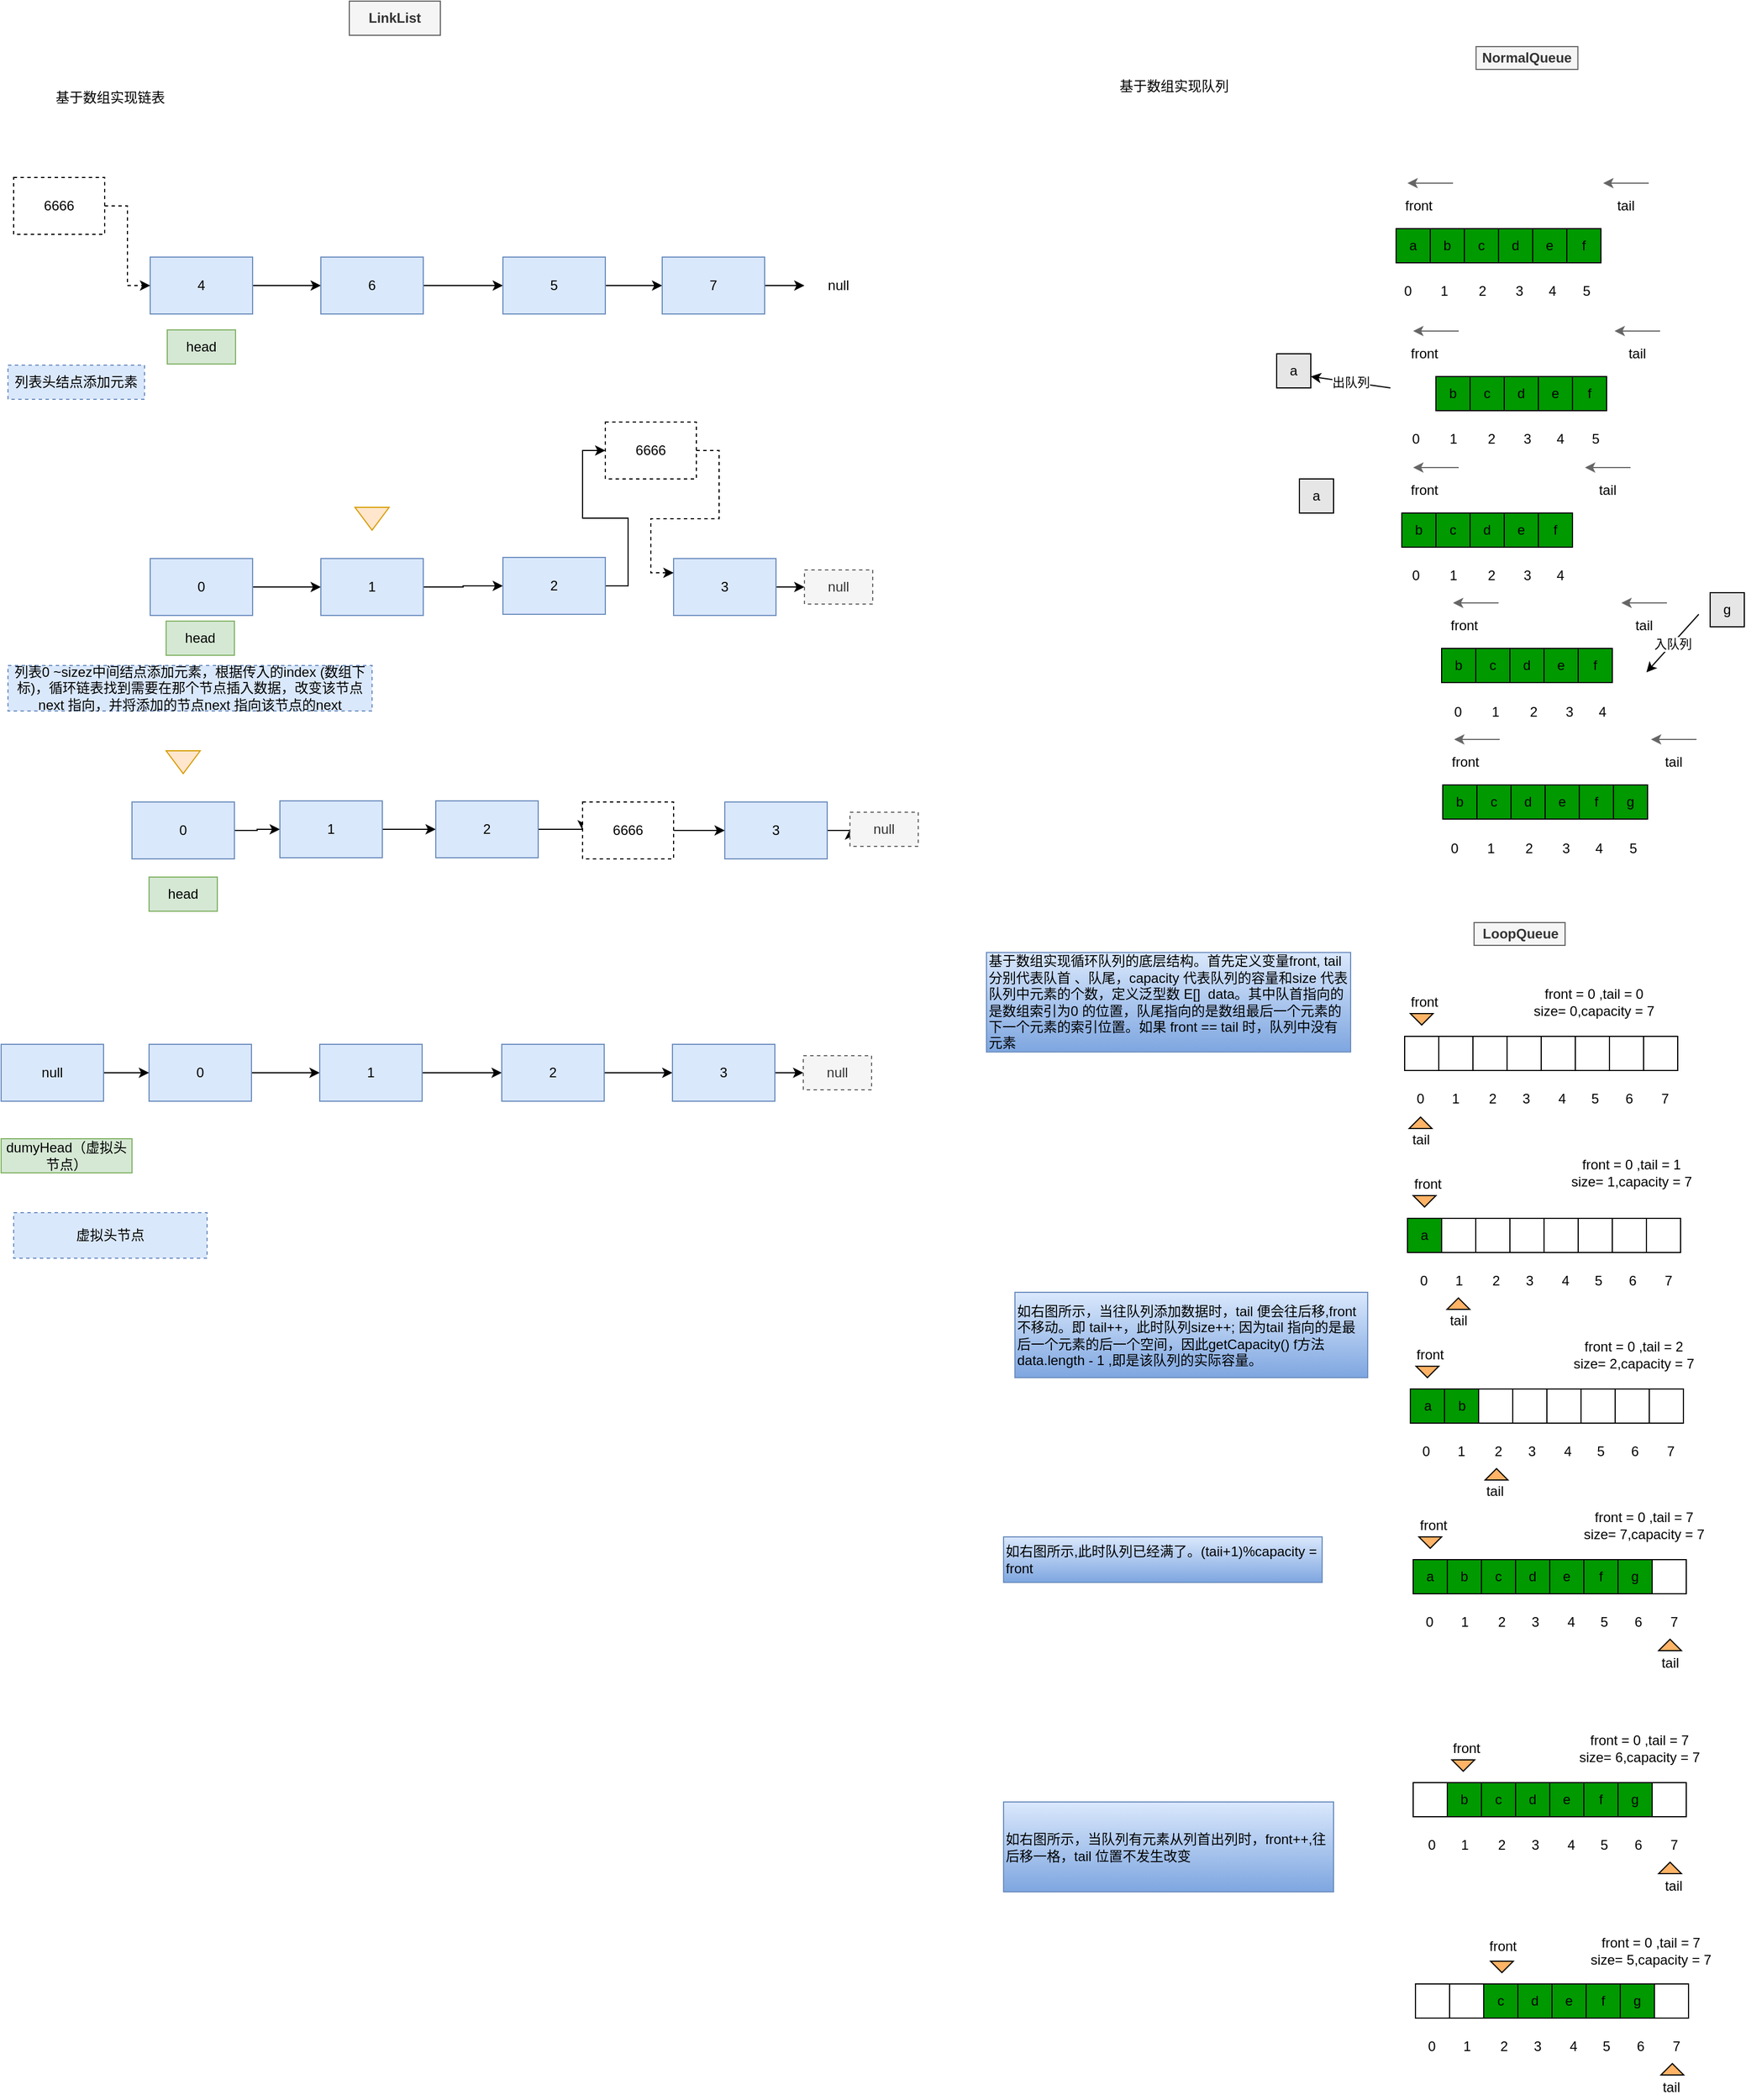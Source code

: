 <mxfile version="16.5.6" type="github">
  <diagram id="Mlr0pYLC5b41N5TcJUmN" name="第 1 页">
    <mxGraphModel dx="2500" dy="887" grid="1" gridSize="10" guides="1" tooltips="1" connect="1" arrows="1" fold="1" page="1" pageScale="1" pageWidth="827" pageHeight="1169" math="0" shadow="0">
      <root>
        <mxCell id="0" />
        <mxCell id="1" parent="0" />
        <mxCell id="6NcS7hRpo6igpyQ6YfD7-3" value="front" style="text;html=1;strokeColor=none;fillColor=none;align=center;verticalAlign=middle;whiteSpace=wrap;rounded=0;" parent="1" vertex="1">
          <mxGeometry x="430" y="180" width="40" height="20" as="geometry" />
        </mxCell>
        <mxCell id="6NcS7hRpo6igpyQ6YfD7-4" value="tail" style="text;html=1;strokeColor=none;fillColor=none;align=center;verticalAlign=middle;whiteSpace=wrap;rounded=0;" parent="1" vertex="1">
          <mxGeometry x="612" y="180" width="40" height="20" as="geometry" />
        </mxCell>
        <mxCell id="6NcS7hRpo6igpyQ6YfD7-5" value="&lt;span&gt;NormalQueue&lt;/span&gt;" style="text;html=1;strokeColor=#666666;fillColor=#f5f5f5;align=center;verticalAlign=middle;whiteSpace=wrap;rounded=0;fontStyle=1;fontColor=#333333;" parent="1" vertex="1">
          <mxGeometry x="500.25" y="50" width="89.5" height="20" as="geometry" />
        </mxCell>
        <mxCell id="6NcS7hRpo6igpyQ6YfD7-6" value="" style="endArrow=classic;html=1;fillColor=#f5f5f5;strokeColor=#666666;" parent="1" edge="1">
          <mxGeometry width="50" height="50" relative="1" as="geometry">
            <mxPoint x="652" y="170" as="sourcePoint" />
            <mxPoint x="612" y="170" as="targetPoint" />
          </mxGeometry>
        </mxCell>
        <mxCell id="6NcS7hRpo6igpyQ6YfD7-7" value="" style="endArrow=classic;html=1;fillColor=#f5f5f5;strokeColor=#666666;" parent="1" edge="1">
          <mxGeometry width="50" height="50" relative="1" as="geometry">
            <mxPoint x="480" y="170" as="sourcePoint" />
            <mxPoint x="440" y="170" as="targetPoint" />
          </mxGeometry>
        </mxCell>
        <mxCell id="6NcS7hRpo6igpyQ6YfD7-8" value="a" style="whiteSpace=wrap;html=1;aspect=fixed;fillColor=#009900;" parent="1" vertex="1">
          <mxGeometry x="430" y="210" width="30" height="30" as="geometry" />
        </mxCell>
        <mxCell id="6NcS7hRpo6igpyQ6YfD7-9" value="f" style="whiteSpace=wrap;html=1;aspect=fixed;fillColor=#009900;" parent="1" vertex="1">
          <mxGeometry x="580" y="210" width="30" height="30" as="geometry" />
        </mxCell>
        <mxCell id="6NcS7hRpo6igpyQ6YfD7-10" value="b" style="whiteSpace=wrap;html=1;aspect=fixed;fillColor=#009900;" parent="1" vertex="1">
          <mxGeometry x="460" y="210" width="30" height="30" as="geometry" />
        </mxCell>
        <mxCell id="6NcS7hRpo6igpyQ6YfD7-11" value="c" style="whiteSpace=wrap;html=1;aspect=fixed;fillColor=#009900;" parent="1" vertex="1">
          <mxGeometry x="490" y="210" width="30" height="30" as="geometry" />
        </mxCell>
        <mxCell id="6NcS7hRpo6igpyQ6YfD7-12" value="d" style="whiteSpace=wrap;html=1;aspect=fixed;fillColor=#009900;" parent="1" vertex="1">
          <mxGeometry x="520" y="210" width="30" height="30" as="geometry" />
        </mxCell>
        <mxCell id="6NcS7hRpo6igpyQ6YfD7-13" value="e" style="whiteSpace=wrap;html=1;aspect=fixed;fillColor=#009900;" parent="1" vertex="1">
          <mxGeometry x="550" y="210" width="30" height="30" as="geometry" />
        </mxCell>
        <mxCell id="6NcS7hRpo6igpyQ6YfD7-16" value="front" style="text;html=1;strokeColor=none;fillColor=none;align=center;verticalAlign=middle;whiteSpace=wrap;rounded=0;" parent="1" vertex="1">
          <mxGeometry x="435" y="310" width="40" height="20" as="geometry" />
        </mxCell>
        <mxCell id="6NcS7hRpo6igpyQ6YfD7-17" value="tail" style="text;html=1;strokeColor=none;fillColor=none;align=center;verticalAlign=middle;whiteSpace=wrap;rounded=0;" parent="1" vertex="1">
          <mxGeometry x="622" y="310" width="40" height="20" as="geometry" />
        </mxCell>
        <mxCell id="6NcS7hRpo6igpyQ6YfD7-18" value="" style="endArrow=classic;html=1;fillColor=#f5f5f5;strokeColor=#666666;" parent="1" edge="1">
          <mxGeometry width="50" height="50" relative="1" as="geometry">
            <mxPoint x="662" y="300" as="sourcePoint" />
            <mxPoint x="622" y="300" as="targetPoint" />
          </mxGeometry>
        </mxCell>
        <mxCell id="6NcS7hRpo6igpyQ6YfD7-19" value="" style="endArrow=classic;html=1;fillColor=#f5f5f5;strokeColor=#666666;" parent="1" edge="1">
          <mxGeometry width="50" height="50" relative="1" as="geometry">
            <mxPoint x="485" y="300" as="sourcePoint" />
            <mxPoint x="445" y="300" as="targetPoint" />
          </mxGeometry>
        </mxCell>
        <mxCell id="6NcS7hRpo6igpyQ6YfD7-20" value="a" style="whiteSpace=wrap;html=1;aspect=fixed;fillColor=#E6E6E6;" parent="1" vertex="1">
          <mxGeometry x="325" y="320" width="30" height="30" as="geometry" />
        </mxCell>
        <mxCell id="6NcS7hRpo6igpyQ6YfD7-21" value="f" style="whiteSpace=wrap;html=1;aspect=fixed;fillColor=#009900;" parent="1" vertex="1">
          <mxGeometry x="585" y="340" width="30" height="30" as="geometry" />
        </mxCell>
        <mxCell id="6NcS7hRpo6igpyQ6YfD7-22" value="b" style="whiteSpace=wrap;html=1;aspect=fixed;fillColor=#009900;" parent="1" vertex="1">
          <mxGeometry x="465" y="340" width="30" height="30" as="geometry" />
        </mxCell>
        <mxCell id="6NcS7hRpo6igpyQ6YfD7-23" value="c" style="whiteSpace=wrap;html=1;aspect=fixed;fillColor=#009900;" parent="1" vertex="1">
          <mxGeometry x="495" y="340" width="30" height="30" as="geometry" />
        </mxCell>
        <mxCell id="6NcS7hRpo6igpyQ6YfD7-24" value="d" style="whiteSpace=wrap;html=1;aspect=fixed;fillColor=#009900;" parent="1" vertex="1">
          <mxGeometry x="525" y="340" width="30" height="30" as="geometry" />
        </mxCell>
        <mxCell id="6NcS7hRpo6igpyQ6YfD7-25" value="e" style="whiteSpace=wrap;html=1;aspect=fixed;fillColor=#009900;" parent="1" vertex="1">
          <mxGeometry x="555" y="340" width="30" height="30" as="geometry" />
        </mxCell>
        <mxCell id="6NcS7hRpo6igpyQ6YfD7-28" value="出队列" style="endArrow=classic;html=1;" parent="1" edge="1">
          <mxGeometry relative="1" as="geometry">
            <mxPoint x="425" y="350" as="sourcePoint" />
            <mxPoint x="355" y="340" as="targetPoint" />
          </mxGeometry>
        </mxCell>
        <mxCell id="6NcS7hRpo6igpyQ6YfD7-44" value="front" style="text;html=1;strokeColor=none;fillColor=none;align=center;verticalAlign=middle;whiteSpace=wrap;rounded=0;" parent="1" vertex="1">
          <mxGeometry x="435" y="430" width="40" height="20" as="geometry" />
        </mxCell>
        <mxCell id="6NcS7hRpo6igpyQ6YfD7-45" value="tail" style="text;html=1;strokeColor=none;fillColor=none;align=center;verticalAlign=middle;whiteSpace=wrap;rounded=0;" parent="1" vertex="1">
          <mxGeometry x="596" y="430" width="40" height="20" as="geometry" />
        </mxCell>
        <mxCell id="6NcS7hRpo6igpyQ6YfD7-46" value="" style="endArrow=classic;html=1;fillColor=#f5f5f5;strokeColor=#666666;" parent="1" edge="1">
          <mxGeometry width="50" height="50" relative="1" as="geometry">
            <mxPoint x="636" y="420" as="sourcePoint" />
            <mxPoint x="596" y="420" as="targetPoint" />
          </mxGeometry>
        </mxCell>
        <mxCell id="6NcS7hRpo6igpyQ6YfD7-47" value="" style="endArrow=classic;html=1;fillColor=#f5f5f5;strokeColor=#666666;" parent="1" edge="1">
          <mxGeometry width="50" height="50" relative="1" as="geometry">
            <mxPoint x="485" y="420" as="sourcePoint" />
            <mxPoint x="445" y="420" as="targetPoint" />
          </mxGeometry>
        </mxCell>
        <mxCell id="6NcS7hRpo6igpyQ6YfD7-48" value="a" style="whiteSpace=wrap;html=1;aspect=fixed;fillColor=#E6E6E6;" parent="1" vertex="1">
          <mxGeometry x="345" y="430" width="30" height="30" as="geometry" />
        </mxCell>
        <mxCell id="6NcS7hRpo6igpyQ6YfD7-49" value="f" style="whiteSpace=wrap;html=1;aspect=fixed;fillColor=#009900;" parent="1" vertex="1">
          <mxGeometry x="555" y="460" width="30" height="30" as="geometry" />
        </mxCell>
        <mxCell id="6NcS7hRpo6igpyQ6YfD7-50" value="b" style="whiteSpace=wrap;html=1;aspect=fixed;fillColor=#009900;" parent="1" vertex="1">
          <mxGeometry x="435" y="460" width="30" height="30" as="geometry" />
        </mxCell>
        <mxCell id="6NcS7hRpo6igpyQ6YfD7-51" value="c" style="whiteSpace=wrap;html=1;aspect=fixed;fillColor=#009900;" parent="1" vertex="1">
          <mxGeometry x="465" y="460" width="30" height="30" as="geometry" />
        </mxCell>
        <mxCell id="6NcS7hRpo6igpyQ6YfD7-52" value="d" style="whiteSpace=wrap;html=1;aspect=fixed;fillColor=#009900;" parent="1" vertex="1">
          <mxGeometry x="495" y="460" width="30" height="30" as="geometry" />
        </mxCell>
        <mxCell id="6NcS7hRpo6igpyQ6YfD7-53" value="e" style="whiteSpace=wrap;html=1;aspect=fixed;fillColor=#009900;" parent="1" vertex="1">
          <mxGeometry x="525" y="460" width="30" height="30" as="geometry" />
        </mxCell>
        <mxCell id="6NcS7hRpo6igpyQ6YfD7-57" value="front" style="text;html=1;strokeColor=none;fillColor=none;align=center;verticalAlign=middle;whiteSpace=wrap;rounded=0;" parent="1" vertex="1">
          <mxGeometry x="470" y="549" width="40" height="20" as="geometry" />
        </mxCell>
        <mxCell id="6NcS7hRpo6igpyQ6YfD7-58" value="tail" style="text;html=1;strokeColor=none;fillColor=none;align=center;verticalAlign=middle;whiteSpace=wrap;rounded=0;" parent="1" vertex="1">
          <mxGeometry x="628" y="549" width="40" height="20" as="geometry" />
        </mxCell>
        <mxCell id="6NcS7hRpo6igpyQ6YfD7-59" value="" style="endArrow=classic;html=1;fillColor=#f5f5f5;strokeColor=#666666;" parent="1" edge="1">
          <mxGeometry width="50" height="50" relative="1" as="geometry">
            <mxPoint x="668" y="539" as="sourcePoint" />
            <mxPoint x="628" y="539" as="targetPoint" />
          </mxGeometry>
        </mxCell>
        <mxCell id="6NcS7hRpo6igpyQ6YfD7-60" value="" style="endArrow=classic;html=1;fillColor=#f5f5f5;strokeColor=#666666;" parent="1" edge="1">
          <mxGeometry width="50" height="50" relative="1" as="geometry">
            <mxPoint x="520" y="539" as="sourcePoint" />
            <mxPoint x="480" y="539" as="targetPoint" />
          </mxGeometry>
        </mxCell>
        <mxCell id="6NcS7hRpo6igpyQ6YfD7-61" value="f" style="whiteSpace=wrap;html=1;aspect=fixed;fillColor=#009900;" parent="1" vertex="1">
          <mxGeometry x="590" y="579" width="30" height="30" as="geometry" />
        </mxCell>
        <mxCell id="6NcS7hRpo6igpyQ6YfD7-62" value="b" style="whiteSpace=wrap;html=1;aspect=fixed;fillColor=#009900;" parent="1" vertex="1">
          <mxGeometry x="470" y="579" width="30" height="30" as="geometry" />
        </mxCell>
        <mxCell id="6NcS7hRpo6igpyQ6YfD7-63" value="c" style="whiteSpace=wrap;html=1;aspect=fixed;fillColor=#009900;" parent="1" vertex="1">
          <mxGeometry x="500" y="579" width="30" height="30" as="geometry" />
        </mxCell>
        <mxCell id="6NcS7hRpo6igpyQ6YfD7-64" value="d" style="whiteSpace=wrap;html=1;aspect=fixed;fillColor=#009900;" parent="1" vertex="1">
          <mxGeometry x="530" y="579" width="30" height="30" as="geometry" />
        </mxCell>
        <mxCell id="6NcS7hRpo6igpyQ6YfD7-65" value="e" style="whiteSpace=wrap;html=1;aspect=fixed;fillColor=#009900;" parent="1" vertex="1">
          <mxGeometry x="560" y="579" width="30" height="30" as="geometry" />
        </mxCell>
        <mxCell id="6NcS7hRpo6igpyQ6YfD7-66" value="g" style="whiteSpace=wrap;html=1;aspect=fixed;fillColor=#E6E6E6;" parent="1" vertex="1">
          <mxGeometry x="706" y="530" width="30" height="30" as="geometry" />
        </mxCell>
        <mxCell id="6NcS7hRpo6igpyQ6YfD7-68" value="入队列" style="endArrow=classic;html=1;" parent="1" edge="1">
          <mxGeometry relative="1" as="geometry">
            <mxPoint x="696" y="549" as="sourcePoint" />
            <mxPoint x="650" y="600" as="targetPoint" />
          </mxGeometry>
        </mxCell>
        <mxCell id="6NcS7hRpo6igpyQ6YfD7-73" value="front" style="text;html=1;strokeColor=none;fillColor=none;align=center;verticalAlign=middle;whiteSpace=wrap;rounded=0;" parent="1" vertex="1">
          <mxGeometry x="471" y="669" width="40" height="20" as="geometry" />
        </mxCell>
        <mxCell id="6NcS7hRpo6igpyQ6YfD7-74" value="tail" style="text;html=1;strokeColor=none;fillColor=none;align=center;verticalAlign=middle;whiteSpace=wrap;rounded=0;" parent="1" vertex="1">
          <mxGeometry x="654" y="669" width="40" height="20" as="geometry" />
        </mxCell>
        <mxCell id="6NcS7hRpo6igpyQ6YfD7-75" value="" style="endArrow=classic;html=1;fillColor=#f5f5f5;strokeColor=#666666;" parent="1" edge="1">
          <mxGeometry width="50" height="50" relative="1" as="geometry">
            <mxPoint x="694" y="659" as="sourcePoint" />
            <mxPoint x="654" y="659" as="targetPoint" />
          </mxGeometry>
        </mxCell>
        <mxCell id="6NcS7hRpo6igpyQ6YfD7-76" value="" style="endArrow=classic;html=1;fillColor=#f5f5f5;strokeColor=#666666;" parent="1" edge="1">
          <mxGeometry width="50" height="50" relative="1" as="geometry">
            <mxPoint x="521" y="659" as="sourcePoint" />
            <mxPoint x="481" y="659" as="targetPoint" />
          </mxGeometry>
        </mxCell>
        <mxCell id="6NcS7hRpo6igpyQ6YfD7-77" value="f" style="whiteSpace=wrap;html=1;aspect=fixed;fillColor=#009900;" parent="1" vertex="1">
          <mxGeometry x="591" y="699" width="30" height="30" as="geometry" />
        </mxCell>
        <mxCell id="6NcS7hRpo6igpyQ6YfD7-78" value="b" style="whiteSpace=wrap;html=1;aspect=fixed;fillColor=#009900;" parent="1" vertex="1">
          <mxGeometry x="471" y="699" width="30" height="30" as="geometry" />
        </mxCell>
        <mxCell id="6NcS7hRpo6igpyQ6YfD7-79" value="c" style="whiteSpace=wrap;html=1;aspect=fixed;fillColor=#009900;" parent="1" vertex="1">
          <mxGeometry x="501" y="699" width="30" height="30" as="geometry" />
        </mxCell>
        <mxCell id="6NcS7hRpo6igpyQ6YfD7-80" value="d" style="whiteSpace=wrap;html=1;aspect=fixed;fillColor=#009900;" parent="1" vertex="1">
          <mxGeometry x="531" y="699" width="30" height="30" as="geometry" />
        </mxCell>
        <mxCell id="6NcS7hRpo6igpyQ6YfD7-81" value="e" style="whiteSpace=wrap;html=1;aspect=fixed;fillColor=#009900;" parent="1" vertex="1">
          <mxGeometry x="561" y="699" width="30" height="30" as="geometry" />
        </mxCell>
        <mxCell id="6NcS7hRpo6igpyQ6YfD7-84" value="g" style="whiteSpace=wrap;html=1;aspect=fixed;fillColor=#009900;" parent="1" vertex="1">
          <mxGeometry x="621" y="699" width="30" height="30" as="geometry" />
        </mxCell>
        <mxCell id="6NcS7hRpo6igpyQ6YfD7-85" value="&lt;span&gt;LoopQueue&lt;/span&gt;" style="text;html=1;align=center;verticalAlign=middle;resizable=0;points=[];autosize=1;strokeColor=#666666;fontColor=#333333;fillColor=#f5f5f5;fontStyle=1" parent="1" vertex="1">
          <mxGeometry x="498.5" y="820" width="80" height="20" as="geometry" />
        </mxCell>
        <mxCell id="sEM_x0LTF23ETzQpCbNc-15" value="front" style="text;html=1;strokeColor=none;fillColor=none;align=center;verticalAlign=middle;whiteSpace=wrap;rounded=0;" parent="1" vertex="1">
          <mxGeometry x="435" y="880" width="40" height="20" as="geometry" />
        </mxCell>
        <mxCell id="sEM_x0LTF23ETzQpCbNc-16" value="tail" style="text;html=1;strokeColor=none;fillColor=none;align=center;verticalAlign=middle;whiteSpace=wrap;rounded=0;" parent="1" vertex="1">
          <mxGeometry x="432" y="1001" width="40" height="20" as="geometry" />
        </mxCell>
        <mxCell id="sEM_x0LTF23ETzQpCbNc-20" value="" style="whiteSpace=wrap;html=1;aspect=fixed;" parent="1" vertex="1">
          <mxGeometry x="587.5" y="920" width="30" height="30" as="geometry" />
        </mxCell>
        <mxCell id="sEM_x0LTF23ETzQpCbNc-21" value="" style="whiteSpace=wrap;html=1;aspect=fixed;" parent="1" vertex="1">
          <mxGeometry x="467.5" y="920" width="30" height="30" as="geometry" />
        </mxCell>
        <mxCell id="sEM_x0LTF23ETzQpCbNc-22" value="" style="whiteSpace=wrap;html=1;aspect=fixed;" parent="1" vertex="1">
          <mxGeometry x="497.5" y="920" width="30" height="30" as="geometry" />
        </mxCell>
        <mxCell id="sEM_x0LTF23ETzQpCbNc-23" value="" style="whiteSpace=wrap;html=1;aspect=fixed;" parent="1" vertex="1">
          <mxGeometry x="527.5" y="920" width="30" height="30" as="geometry" />
        </mxCell>
        <mxCell id="sEM_x0LTF23ETzQpCbNc-24" value="" style="whiteSpace=wrap;html=1;aspect=fixed;" parent="1" vertex="1">
          <mxGeometry x="557.5" y="920" width="30" height="30" as="geometry" />
        </mxCell>
        <mxCell id="sEM_x0LTF23ETzQpCbNc-28" value="" style="whiteSpace=wrap;html=1;aspect=fixed;fillColor=#FFFFFF;" parent="1" vertex="1">
          <mxGeometry x="617.5" y="920" width="30" height="30" as="geometry" />
        </mxCell>
        <mxCell id="sEM_x0LTF23ETzQpCbNc-29" value="" style="whiteSpace=wrap;html=1;aspect=fixed;fillColor=#FFFFFF;" parent="1" vertex="1">
          <mxGeometry x="647.5" y="920" width="30" height="30" as="geometry" />
        </mxCell>
        <mxCell id="sEM_x0LTF23ETzQpCbNc-34" value="0" style="text;html=1;align=center;verticalAlign=middle;whiteSpace=wrap;rounded=0;" parent="1" vertex="1">
          <mxGeometry x="445" y="960" width="12.5" height="30" as="geometry" />
        </mxCell>
        <mxCell id="sEM_x0LTF23ETzQpCbNc-36" value="1" style="text;html=1;align=center;verticalAlign=middle;whiteSpace=wrap;rounded=0;" parent="1" vertex="1">
          <mxGeometry x="475" y="960" width="15" height="30" as="geometry" />
        </mxCell>
        <mxCell id="sEM_x0LTF23ETzQpCbNc-37" value="2" style="text;html=1;align=center;verticalAlign=middle;whiteSpace=wrap;rounded=0;" parent="1" vertex="1">
          <mxGeometry x="510" y="960" width="9.5" height="30" as="geometry" />
        </mxCell>
        <mxCell id="sEM_x0LTF23ETzQpCbNc-38" value="3" style="text;html=1;align=center;verticalAlign=middle;whiteSpace=wrap;rounded=0;" parent="1" vertex="1">
          <mxGeometry x="539" y="960" width="10.5" height="30" as="geometry" />
        </mxCell>
        <mxCell id="sEM_x0LTF23ETzQpCbNc-39" value="4" style="text;html=1;align=center;verticalAlign=middle;whiteSpace=wrap;rounded=0;" parent="1" vertex="1">
          <mxGeometry x="571" y="960" width="9.5" height="30" as="geometry" />
        </mxCell>
        <mxCell id="sEM_x0LTF23ETzQpCbNc-40" value="5" style="text;html=1;align=center;verticalAlign=middle;whiteSpace=wrap;rounded=0;" parent="1" vertex="1">
          <mxGeometry x="600" y="960" width="10" height="30" as="geometry" />
        </mxCell>
        <mxCell id="sEM_x0LTF23ETzQpCbNc-42" value="6" style="text;html=1;align=center;verticalAlign=middle;whiteSpace=wrap;rounded=0;" parent="1" vertex="1">
          <mxGeometry x="630" y="960" width="10" height="30" as="geometry" />
        </mxCell>
        <mxCell id="sEM_x0LTF23ETzQpCbNc-43" value="7" style="text;html=1;align=center;verticalAlign=middle;whiteSpace=wrap;rounded=0;" parent="1" vertex="1">
          <mxGeometry x="660" y="960" width="12.5" height="30" as="geometry" />
        </mxCell>
        <mxCell id="sEM_x0LTF23ETzQpCbNc-46" value="0" style="text;html=1;align=center;verticalAlign=middle;whiteSpace=wrap;rounded=0;" parent="1" vertex="1">
          <mxGeometry x="468.5" y="740" width="25" height="30" as="geometry" />
        </mxCell>
        <mxCell id="sEM_x0LTF23ETzQpCbNc-47" value="1" style="text;html=1;align=center;verticalAlign=middle;whiteSpace=wrap;rounded=0;" parent="1" vertex="1">
          <mxGeometry x="501" y="740" width="25" height="30" as="geometry" />
        </mxCell>
        <mxCell id="sEM_x0LTF23ETzQpCbNc-48" value="2" style="text;html=1;align=center;verticalAlign=middle;whiteSpace=wrap;rounded=0;" parent="1" vertex="1">
          <mxGeometry x="533" y="740" width="27.5" height="30" as="geometry" />
        </mxCell>
        <mxCell id="sEM_x0LTF23ETzQpCbNc-49" value="3" style="text;html=1;align=center;verticalAlign=middle;whiteSpace=wrap;rounded=0;" parent="1" vertex="1">
          <mxGeometry x="566.5" y="740" width="25" height="30" as="geometry" />
        </mxCell>
        <mxCell id="sEM_x0LTF23ETzQpCbNc-50" value="4" style="text;html=1;align=center;verticalAlign=middle;whiteSpace=wrap;rounded=0;" parent="1" vertex="1">
          <mxGeometry x="595.5" y="740" width="25" height="30" as="geometry" />
        </mxCell>
        <mxCell id="sEM_x0LTF23ETzQpCbNc-51" value="5" style="text;html=1;align=center;verticalAlign=middle;whiteSpace=wrap;rounded=0;" parent="1" vertex="1">
          <mxGeometry x="626" y="740" width="25" height="30" as="geometry" />
        </mxCell>
        <mxCell id="sEM_x0LTF23ETzQpCbNc-52" value="0" style="text;html=1;align=center;verticalAlign=middle;whiteSpace=wrap;rounded=0;" parent="1" vertex="1">
          <mxGeometry x="472" y="620" width="25" height="30" as="geometry" />
        </mxCell>
        <mxCell id="sEM_x0LTF23ETzQpCbNc-53" value="1" style="text;html=1;align=center;verticalAlign=middle;whiteSpace=wrap;rounded=0;" parent="1" vertex="1">
          <mxGeometry x="504.5" y="620" width="25" height="30" as="geometry" />
        </mxCell>
        <mxCell id="sEM_x0LTF23ETzQpCbNc-54" value="2" style="text;html=1;align=center;verticalAlign=middle;whiteSpace=wrap;rounded=0;" parent="1" vertex="1">
          <mxGeometry x="536.5" y="620" width="27.5" height="30" as="geometry" />
        </mxCell>
        <mxCell id="sEM_x0LTF23ETzQpCbNc-55" value="3" style="text;html=1;align=center;verticalAlign=middle;whiteSpace=wrap;rounded=0;" parent="1" vertex="1">
          <mxGeometry x="570" y="620" width="25" height="30" as="geometry" />
        </mxCell>
        <mxCell id="sEM_x0LTF23ETzQpCbNc-56" value="4" style="text;html=1;align=center;verticalAlign=middle;whiteSpace=wrap;rounded=0;" parent="1" vertex="1">
          <mxGeometry x="599" y="620" width="25" height="30" as="geometry" />
        </mxCell>
        <mxCell id="sEM_x0LTF23ETzQpCbNc-58" value="0" style="text;html=1;align=center;verticalAlign=middle;whiteSpace=wrap;rounded=0;" parent="1" vertex="1">
          <mxGeometry x="435" y="500" width="25" height="30" as="geometry" />
        </mxCell>
        <mxCell id="sEM_x0LTF23ETzQpCbNc-59" value="1" style="text;html=1;align=center;verticalAlign=middle;whiteSpace=wrap;rounded=0;" parent="1" vertex="1">
          <mxGeometry x="467.5" y="500" width="25" height="30" as="geometry" />
        </mxCell>
        <mxCell id="sEM_x0LTF23ETzQpCbNc-60" value="2" style="text;html=1;align=center;verticalAlign=middle;whiteSpace=wrap;rounded=0;" parent="1" vertex="1">
          <mxGeometry x="499.5" y="500" width="27.5" height="30" as="geometry" />
        </mxCell>
        <mxCell id="sEM_x0LTF23ETzQpCbNc-61" value="3" style="text;html=1;align=center;verticalAlign=middle;whiteSpace=wrap;rounded=0;" parent="1" vertex="1">
          <mxGeometry x="533" y="500" width="25" height="30" as="geometry" />
        </mxCell>
        <mxCell id="sEM_x0LTF23ETzQpCbNc-62" value="4" style="text;html=1;align=center;verticalAlign=middle;whiteSpace=wrap;rounded=0;" parent="1" vertex="1">
          <mxGeometry x="562" y="500" width="25" height="30" as="geometry" />
        </mxCell>
        <mxCell id="sEM_x0LTF23ETzQpCbNc-64" value="0" style="text;html=1;align=center;verticalAlign=middle;whiteSpace=wrap;rounded=0;" parent="1" vertex="1">
          <mxGeometry x="427.5" y="250" width="25" height="30" as="geometry" />
        </mxCell>
        <mxCell id="sEM_x0LTF23ETzQpCbNc-65" value="1" style="text;html=1;align=center;verticalAlign=middle;whiteSpace=wrap;rounded=0;" parent="1" vertex="1">
          <mxGeometry x="460" y="250" width="25" height="30" as="geometry" />
        </mxCell>
        <mxCell id="sEM_x0LTF23ETzQpCbNc-66" value="2" style="text;html=1;align=center;verticalAlign=middle;whiteSpace=wrap;rounded=0;" parent="1" vertex="1">
          <mxGeometry x="492" y="250" width="27.5" height="30" as="geometry" />
        </mxCell>
        <mxCell id="sEM_x0LTF23ETzQpCbNc-67" value="3" style="text;html=1;align=center;verticalAlign=middle;whiteSpace=wrap;rounded=0;" parent="1" vertex="1">
          <mxGeometry x="525.5" y="250" width="25" height="30" as="geometry" />
        </mxCell>
        <mxCell id="sEM_x0LTF23ETzQpCbNc-68" value="4" style="text;html=1;align=center;verticalAlign=middle;whiteSpace=wrap;rounded=0;" parent="1" vertex="1">
          <mxGeometry x="554.5" y="250" width="25" height="30" as="geometry" />
        </mxCell>
        <mxCell id="sEM_x0LTF23ETzQpCbNc-69" value="5" style="text;html=1;align=center;verticalAlign=middle;whiteSpace=wrap;rounded=0;" parent="1" vertex="1">
          <mxGeometry x="585" y="250" width="25" height="30" as="geometry" />
        </mxCell>
        <mxCell id="sEM_x0LTF23ETzQpCbNc-70" value="0" style="text;html=1;align=center;verticalAlign=middle;whiteSpace=wrap;rounded=0;" parent="1" vertex="1">
          <mxGeometry x="435" y="380" width="25" height="30" as="geometry" />
        </mxCell>
        <mxCell id="sEM_x0LTF23ETzQpCbNc-71" value="1" style="text;html=1;align=center;verticalAlign=middle;whiteSpace=wrap;rounded=0;" parent="1" vertex="1">
          <mxGeometry x="467.5" y="380" width="25" height="30" as="geometry" />
        </mxCell>
        <mxCell id="sEM_x0LTF23ETzQpCbNc-72" value="2" style="text;html=1;align=center;verticalAlign=middle;whiteSpace=wrap;rounded=0;" parent="1" vertex="1">
          <mxGeometry x="499.5" y="380" width="27.5" height="30" as="geometry" />
        </mxCell>
        <mxCell id="sEM_x0LTF23ETzQpCbNc-73" value="3" style="text;html=1;align=center;verticalAlign=middle;whiteSpace=wrap;rounded=0;" parent="1" vertex="1">
          <mxGeometry x="533" y="380" width="25" height="30" as="geometry" />
        </mxCell>
        <mxCell id="sEM_x0LTF23ETzQpCbNc-74" value="4" style="text;html=1;align=center;verticalAlign=middle;whiteSpace=wrap;rounded=0;" parent="1" vertex="1">
          <mxGeometry x="562" y="380" width="25" height="30" as="geometry" />
        </mxCell>
        <mxCell id="sEM_x0LTF23ETzQpCbNc-75" value="5" style="text;html=1;align=center;verticalAlign=middle;whiteSpace=wrap;rounded=0;" parent="1" vertex="1">
          <mxGeometry x="592.5" y="380" width="25" height="30" as="geometry" />
        </mxCell>
        <mxCell id="sEM_x0LTF23ETzQpCbNc-80" value="" style="triangle;whiteSpace=wrap;html=1;fontColor=#000000;strokeColor=default;fillColor=#FFB366;direction=north;rotation=-180;" parent="1" vertex="1">
          <mxGeometry x="442.5" y="900" width="20" height="10" as="geometry" />
        </mxCell>
        <mxCell id="sEM_x0LTF23ETzQpCbNc-82" value="" style="triangle;whiteSpace=wrap;html=1;fontColor=#000000;strokeColor=default;fillColor=#FFB366;direction=south;rotation=-180;" parent="1" vertex="1">
          <mxGeometry x="441.5" y="991" width="20" height="10" as="geometry" />
        </mxCell>
        <mxCell id="sEM_x0LTF23ETzQpCbNc-83" value="基于数组实现循环队列的底层结构。首先定义变量front, tail 分别代表队首 、队尾，capacity 代表队列的容量和size 代表队列中元素的个数，定义泛型数 E[]&amp;nbsp; data。其中队首指向的是数组索引为0 的位置，队尾指向的是数组最后一个元素的下一个元素的索引位置。如果 front == tail 时，队列中没有元素&amp;nbsp;" style="text;html=1;align=left;verticalAlign=middle;whiteSpace=wrap;rounded=0;fillColor=#dae8fc;gradientColor=#7ea6e0;strokeColor=#6c8ebf;" parent="1" vertex="1">
          <mxGeometry x="70" y="846.25" width="320" height="87.5" as="geometry" />
        </mxCell>
        <mxCell id="sEM_x0LTF23ETzQpCbNc-84" value="" style="whiteSpace=wrap;html=1;aspect=fixed;" parent="1" vertex="1">
          <mxGeometry x="437.5" y="920" width="30" height="30" as="geometry" />
        </mxCell>
        <mxCell id="sEM_x0LTF23ETzQpCbNc-99" value="front" style="text;html=1;strokeColor=none;fillColor=none;align=center;verticalAlign=middle;whiteSpace=wrap;rounded=0;" parent="1" vertex="1">
          <mxGeometry x="437.5" y="1040" width="40" height="20" as="geometry" />
        </mxCell>
        <mxCell id="sEM_x0LTF23ETzQpCbNc-100" value="tail" style="text;html=1;strokeColor=none;fillColor=none;align=center;verticalAlign=middle;whiteSpace=wrap;rounded=0;" parent="1" vertex="1">
          <mxGeometry x="465.25" y="1160" width="40" height="20" as="geometry" />
        </mxCell>
        <mxCell id="sEM_x0LTF23ETzQpCbNc-101" value="" style="whiteSpace=wrap;html=1;aspect=fixed;" parent="1" vertex="1">
          <mxGeometry x="590" y="1080" width="30" height="30" as="geometry" />
        </mxCell>
        <mxCell id="sEM_x0LTF23ETzQpCbNc-102" value="" style="whiteSpace=wrap;html=1;aspect=fixed;" parent="1" vertex="1">
          <mxGeometry x="470" y="1080" width="30" height="30" as="geometry" />
        </mxCell>
        <mxCell id="sEM_x0LTF23ETzQpCbNc-103" value="" style="whiteSpace=wrap;html=1;aspect=fixed;" parent="1" vertex="1">
          <mxGeometry x="500" y="1080" width="30" height="30" as="geometry" />
        </mxCell>
        <mxCell id="sEM_x0LTF23ETzQpCbNc-104" value="" style="whiteSpace=wrap;html=1;aspect=fixed;" parent="1" vertex="1">
          <mxGeometry x="530" y="1080" width="30" height="30" as="geometry" />
        </mxCell>
        <mxCell id="sEM_x0LTF23ETzQpCbNc-105" value="" style="whiteSpace=wrap;html=1;aspect=fixed;" parent="1" vertex="1">
          <mxGeometry x="560" y="1080" width="30" height="30" as="geometry" />
        </mxCell>
        <mxCell id="sEM_x0LTF23ETzQpCbNc-106" value="" style="whiteSpace=wrap;html=1;aspect=fixed;fillColor=#FFFFFF;" parent="1" vertex="1">
          <mxGeometry x="620" y="1080" width="30" height="30" as="geometry" />
        </mxCell>
        <mxCell id="sEM_x0LTF23ETzQpCbNc-107" value="" style="whiteSpace=wrap;html=1;aspect=fixed;fillColor=#FFFFFF;" parent="1" vertex="1">
          <mxGeometry x="650" y="1080" width="30" height="30" as="geometry" />
        </mxCell>
        <mxCell id="sEM_x0LTF23ETzQpCbNc-108" value="0" style="text;html=1;align=center;verticalAlign=middle;whiteSpace=wrap;rounded=0;" parent="1" vertex="1">
          <mxGeometry x="447.5" y="1120" width="12.5" height="30" as="geometry" />
        </mxCell>
        <mxCell id="sEM_x0LTF23ETzQpCbNc-109" value="1" style="text;html=1;align=center;verticalAlign=middle;whiteSpace=wrap;rounded=0;" parent="1" vertex="1">
          <mxGeometry x="477.5" y="1120" width="15" height="30" as="geometry" />
        </mxCell>
        <mxCell id="sEM_x0LTF23ETzQpCbNc-110" value="2" style="text;html=1;align=center;verticalAlign=middle;whiteSpace=wrap;rounded=0;" parent="1" vertex="1">
          <mxGeometry x="512.5" y="1120" width="9.5" height="30" as="geometry" />
        </mxCell>
        <mxCell id="sEM_x0LTF23ETzQpCbNc-111" value="3" style="text;html=1;align=center;verticalAlign=middle;whiteSpace=wrap;rounded=0;" parent="1" vertex="1">
          <mxGeometry x="541.5" y="1120" width="10.5" height="30" as="geometry" />
        </mxCell>
        <mxCell id="sEM_x0LTF23ETzQpCbNc-112" value="4" style="text;html=1;align=center;verticalAlign=middle;whiteSpace=wrap;rounded=0;" parent="1" vertex="1">
          <mxGeometry x="573.5" y="1120" width="9.5" height="30" as="geometry" />
        </mxCell>
        <mxCell id="sEM_x0LTF23ETzQpCbNc-113" value="5" style="text;html=1;align=center;verticalAlign=middle;whiteSpace=wrap;rounded=0;" parent="1" vertex="1">
          <mxGeometry x="602.5" y="1120" width="10" height="30" as="geometry" />
        </mxCell>
        <mxCell id="sEM_x0LTF23ETzQpCbNc-114" value="6" style="text;html=1;align=center;verticalAlign=middle;whiteSpace=wrap;rounded=0;" parent="1" vertex="1">
          <mxGeometry x="632.5" y="1120" width="10" height="30" as="geometry" />
        </mxCell>
        <mxCell id="sEM_x0LTF23ETzQpCbNc-115" value="7" style="text;html=1;align=center;verticalAlign=middle;whiteSpace=wrap;rounded=0;" parent="1" vertex="1">
          <mxGeometry x="662.5" y="1120" width="12.5" height="30" as="geometry" />
        </mxCell>
        <mxCell id="sEM_x0LTF23ETzQpCbNc-116" value="" style="triangle;whiteSpace=wrap;html=1;fontColor=#000000;strokeColor=default;fillColor=#FFB366;direction=north;rotation=-180;" parent="1" vertex="1">
          <mxGeometry x="445" y="1060" width="20" height="10" as="geometry" />
        </mxCell>
        <mxCell id="sEM_x0LTF23ETzQpCbNc-117" value="" style="triangle;whiteSpace=wrap;html=1;fontColor=#000000;strokeColor=default;fillColor=#FFB366;direction=south;rotation=-180;" parent="1" vertex="1">
          <mxGeometry x="474.75" y="1150" width="20" height="10" as="geometry" />
        </mxCell>
        <mxCell id="sEM_x0LTF23ETzQpCbNc-118" value="a" style="whiteSpace=wrap;html=1;aspect=fixed;fillColor=#009900;" parent="1" vertex="1">
          <mxGeometry x="440" y="1080" width="30" height="30" as="geometry" />
        </mxCell>
        <mxCell id="sEM_x0LTF23ETzQpCbNc-121" value="front" style="text;html=1;strokeColor=none;fillColor=none;align=center;verticalAlign=middle;whiteSpace=wrap;rounded=0;" parent="1" vertex="1">
          <mxGeometry x="440" y="1190" width="40" height="20" as="geometry" />
        </mxCell>
        <mxCell id="sEM_x0LTF23ETzQpCbNc-122" value="tail" style="text;html=1;strokeColor=none;fillColor=none;align=center;verticalAlign=middle;whiteSpace=wrap;rounded=0;" parent="1" vertex="1">
          <mxGeometry x="497" y="1310" width="40" height="20" as="geometry" />
        </mxCell>
        <mxCell id="sEM_x0LTF23ETzQpCbNc-123" value="" style="whiteSpace=wrap;html=1;aspect=fixed;" parent="1" vertex="1">
          <mxGeometry x="592.5" y="1230" width="30" height="30" as="geometry" />
        </mxCell>
        <mxCell id="sEM_x0LTF23ETzQpCbNc-124" value="b" style="whiteSpace=wrap;html=1;aspect=fixed;fillColor=#009900;" parent="1" vertex="1">
          <mxGeometry x="472.5" y="1230" width="30" height="30" as="geometry" />
        </mxCell>
        <mxCell id="sEM_x0LTF23ETzQpCbNc-125" value="" style="whiteSpace=wrap;html=1;aspect=fixed;" parent="1" vertex="1">
          <mxGeometry x="502.5" y="1230" width="30" height="30" as="geometry" />
        </mxCell>
        <mxCell id="sEM_x0LTF23ETzQpCbNc-126" value="" style="whiteSpace=wrap;html=1;aspect=fixed;" parent="1" vertex="1">
          <mxGeometry x="532.5" y="1230" width="30" height="30" as="geometry" />
        </mxCell>
        <mxCell id="sEM_x0LTF23ETzQpCbNc-127" value="" style="whiteSpace=wrap;html=1;aspect=fixed;" parent="1" vertex="1">
          <mxGeometry x="562.5" y="1230" width="30" height="30" as="geometry" />
        </mxCell>
        <mxCell id="sEM_x0LTF23ETzQpCbNc-128" value="" style="whiteSpace=wrap;html=1;aspect=fixed;fillColor=#FFFFFF;" parent="1" vertex="1">
          <mxGeometry x="622.5" y="1230" width="30" height="30" as="geometry" />
        </mxCell>
        <mxCell id="sEM_x0LTF23ETzQpCbNc-129" value="" style="whiteSpace=wrap;html=1;aspect=fixed;fillColor=#FFFFFF;" parent="1" vertex="1">
          <mxGeometry x="652.5" y="1230" width="30" height="30" as="geometry" />
        </mxCell>
        <mxCell id="sEM_x0LTF23ETzQpCbNc-130" value="0" style="text;html=1;align=center;verticalAlign=middle;whiteSpace=wrap;rounded=0;" parent="1" vertex="1">
          <mxGeometry x="450" y="1270" width="12.5" height="30" as="geometry" />
        </mxCell>
        <mxCell id="sEM_x0LTF23ETzQpCbNc-131" value="1" style="text;html=1;align=center;verticalAlign=middle;whiteSpace=wrap;rounded=0;" parent="1" vertex="1">
          <mxGeometry x="480" y="1270" width="15" height="30" as="geometry" />
        </mxCell>
        <mxCell id="sEM_x0LTF23ETzQpCbNc-132" value="2" style="text;html=1;align=center;verticalAlign=middle;whiteSpace=wrap;rounded=0;" parent="1" vertex="1">
          <mxGeometry x="515" y="1270" width="9.5" height="30" as="geometry" />
        </mxCell>
        <mxCell id="sEM_x0LTF23ETzQpCbNc-133" value="3" style="text;html=1;align=center;verticalAlign=middle;whiteSpace=wrap;rounded=0;" parent="1" vertex="1">
          <mxGeometry x="544" y="1270" width="10.5" height="30" as="geometry" />
        </mxCell>
        <mxCell id="sEM_x0LTF23ETzQpCbNc-134" value="4" style="text;html=1;align=center;verticalAlign=middle;whiteSpace=wrap;rounded=0;" parent="1" vertex="1">
          <mxGeometry x="576" y="1270" width="9.5" height="30" as="geometry" />
        </mxCell>
        <mxCell id="sEM_x0LTF23ETzQpCbNc-135" value="5" style="text;html=1;align=center;verticalAlign=middle;whiteSpace=wrap;rounded=0;" parent="1" vertex="1">
          <mxGeometry x="605" y="1270" width="10" height="30" as="geometry" />
        </mxCell>
        <mxCell id="sEM_x0LTF23ETzQpCbNc-136" value="6" style="text;html=1;align=center;verticalAlign=middle;whiteSpace=wrap;rounded=0;" parent="1" vertex="1">
          <mxGeometry x="635" y="1270" width="10" height="30" as="geometry" />
        </mxCell>
        <mxCell id="sEM_x0LTF23ETzQpCbNc-137" value="7" style="text;html=1;align=center;verticalAlign=middle;whiteSpace=wrap;rounded=0;" parent="1" vertex="1">
          <mxGeometry x="665" y="1270" width="12.5" height="30" as="geometry" />
        </mxCell>
        <mxCell id="sEM_x0LTF23ETzQpCbNc-138" value="" style="triangle;whiteSpace=wrap;html=1;fontColor=#000000;strokeColor=default;fillColor=#FFB366;direction=north;rotation=-180;" parent="1" vertex="1">
          <mxGeometry x="447.5" y="1210" width="20" height="10" as="geometry" />
        </mxCell>
        <mxCell id="sEM_x0LTF23ETzQpCbNc-139" value="" style="triangle;whiteSpace=wrap;html=1;fontColor=#000000;strokeColor=default;fillColor=#FFB366;direction=south;rotation=-180;" parent="1" vertex="1">
          <mxGeometry x="508.25" y="1300" width="20" height="10" as="geometry" />
        </mxCell>
        <mxCell id="sEM_x0LTF23ETzQpCbNc-140" value="a" style="whiteSpace=wrap;html=1;aspect=fixed;fillColor=#009900;" parent="1" vertex="1">
          <mxGeometry x="442.5" y="1230" width="30" height="30" as="geometry" />
        </mxCell>
        <mxCell id="sEM_x0LTF23ETzQpCbNc-142" value="front" style="text;html=1;strokeColor=none;fillColor=none;align=center;verticalAlign=middle;whiteSpace=wrap;rounded=0;" parent="1" vertex="1">
          <mxGeometry x="442.5" y="1340" width="40" height="20" as="geometry" />
        </mxCell>
        <mxCell id="sEM_x0LTF23ETzQpCbNc-143" value="tail" style="text;html=1;strokeColor=none;fillColor=none;align=center;verticalAlign=middle;whiteSpace=wrap;rounded=0;" parent="1" vertex="1">
          <mxGeometry x="651.25" y="1460" width="40" height="21" as="geometry" />
        </mxCell>
        <mxCell id="sEM_x0LTF23ETzQpCbNc-144" value="f" style="whiteSpace=wrap;html=1;aspect=fixed;fillColor=#090;" parent="1" vertex="1">
          <mxGeometry x="595" y="1380" width="30" height="30" as="geometry" />
        </mxCell>
        <mxCell id="sEM_x0LTF23ETzQpCbNc-145" value="b" style="whiteSpace=wrap;html=1;aspect=fixed;fillColor=#009900;" parent="1" vertex="1">
          <mxGeometry x="475" y="1380" width="30" height="30" as="geometry" />
        </mxCell>
        <mxCell id="sEM_x0LTF23ETzQpCbNc-146" value="c" style="whiteSpace=wrap;html=1;aspect=fixed;fillColor=#009900;" parent="1" vertex="1">
          <mxGeometry x="505" y="1380" width="30" height="30" as="geometry" />
        </mxCell>
        <mxCell id="sEM_x0LTF23ETzQpCbNc-147" value="d" style="whiteSpace=wrap;html=1;aspect=fixed;fillColor=#090;" parent="1" vertex="1">
          <mxGeometry x="535" y="1380" width="30" height="30" as="geometry" />
        </mxCell>
        <mxCell id="sEM_x0LTF23ETzQpCbNc-148" value="e" style="whiteSpace=wrap;html=1;aspect=fixed;fillColor=#090;" parent="1" vertex="1">
          <mxGeometry x="565" y="1380" width="30" height="30" as="geometry" />
        </mxCell>
        <mxCell id="sEM_x0LTF23ETzQpCbNc-149" value="g" style="whiteSpace=wrap;html=1;aspect=fixed;fillColor=#090;" parent="1" vertex="1">
          <mxGeometry x="625" y="1380" width="30" height="30" as="geometry" />
        </mxCell>
        <mxCell id="sEM_x0LTF23ETzQpCbNc-150" value="" style="whiteSpace=wrap;html=1;aspect=fixed;fillColor=#FFFFFF;" parent="1" vertex="1">
          <mxGeometry x="655" y="1380" width="30" height="30" as="geometry" />
        </mxCell>
        <mxCell id="sEM_x0LTF23ETzQpCbNc-151" value="0" style="text;html=1;align=center;verticalAlign=middle;whiteSpace=wrap;rounded=0;" parent="1" vertex="1">
          <mxGeometry x="452.5" y="1420" width="12.5" height="30" as="geometry" />
        </mxCell>
        <mxCell id="sEM_x0LTF23ETzQpCbNc-152" value="1" style="text;html=1;align=center;verticalAlign=middle;whiteSpace=wrap;rounded=0;" parent="1" vertex="1">
          <mxGeometry x="482.5" y="1420" width="15" height="30" as="geometry" />
        </mxCell>
        <mxCell id="sEM_x0LTF23ETzQpCbNc-153" value="2" style="text;html=1;align=center;verticalAlign=middle;whiteSpace=wrap;rounded=0;" parent="1" vertex="1">
          <mxGeometry x="517.5" y="1420" width="9.5" height="30" as="geometry" />
        </mxCell>
        <mxCell id="sEM_x0LTF23ETzQpCbNc-154" value="3" style="text;html=1;align=center;verticalAlign=middle;whiteSpace=wrap;rounded=0;" parent="1" vertex="1">
          <mxGeometry x="546.5" y="1420" width="10.5" height="30" as="geometry" />
        </mxCell>
        <mxCell id="sEM_x0LTF23ETzQpCbNc-155" value="4" style="text;html=1;align=center;verticalAlign=middle;whiteSpace=wrap;rounded=0;" parent="1" vertex="1">
          <mxGeometry x="578.5" y="1420" width="9.5" height="30" as="geometry" />
        </mxCell>
        <mxCell id="sEM_x0LTF23ETzQpCbNc-156" value="5" style="text;html=1;align=center;verticalAlign=middle;whiteSpace=wrap;rounded=0;" parent="1" vertex="1">
          <mxGeometry x="607.5" y="1420" width="10" height="30" as="geometry" />
        </mxCell>
        <mxCell id="sEM_x0LTF23ETzQpCbNc-157" value="6" style="text;html=1;align=center;verticalAlign=middle;whiteSpace=wrap;rounded=0;" parent="1" vertex="1">
          <mxGeometry x="637.5" y="1420" width="10" height="30" as="geometry" />
        </mxCell>
        <mxCell id="sEM_x0LTF23ETzQpCbNc-158" value="7" style="text;html=1;align=center;verticalAlign=middle;whiteSpace=wrap;rounded=0;" parent="1" vertex="1">
          <mxGeometry x="667.5" y="1420" width="12.5" height="30" as="geometry" />
        </mxCell>
        <mxCell id="sEM_x0LTF23ETzQpCbNc-159" value="" style="triangle;whiteSpace=wrap;html=1;fontColor=#000000;strokeColor=default;fillColor=#FFB366;direction=north;rotation=-180;" parent="1" vertex="1">
          <mxGeometry x="450" y="1360" width="20" height="10" as="geometry" />
        </mxCell>
        <mxCell id="sEM_x0LTF23ETzQpCbNc-160" value="" style="triangle;whiteSpace=wrap;html=1;fontColor=#000000;strokeColor=default;fillColor=#FFB366;direction=south;rotation=-180;" parent="1" vertex="1">
          <mxGeometry x="660.75" y="1450" width="20" height="10" as="geometry" />
        </mxCell>
        <mxCell id="sEM_x0LTF23ETzQpCbNc-161" value="a" style="whiteSpace=wrap;html=1;aspect=fixed;fillColor=#009900;" parent="1" vertex="1">
          <mxGeometry x="445" y="1380" width="30" height="30" as="geometry" />
        </mxCell>
        <mxCell id="sEM_x0LTF23ETzQpCbNc-164" value="如右图所示，当往队列添加数据时，tail 便会往后移,front不移动。即 tail++，此时队列size++; 因为tail 指向的是最后一个元素的后一个空间，因此getCapacity() f方法 data.length - 1 ,即是该队列的实际容量。" style="text;html=1;align=left;verticalAlign=middle;whiteSpace=wrap;rounded=0;fillColor=#dae8fc;gradientColor=#7ea6e0;strokeColor=#6c8ebf;" parent="1" vertex="1">
          <mxGeometry x="95" y="1145" width="310" height="75" as="geometry" />
        </mxCell>
        <mxCell id="sEM_x0LTF23ETzQpCbNc-165" value="如右图所示,此时队列已经满了。&lt;span style=&quot;text-align: center&quot;&gt;(taii+1)%capacity = front&lt;/span&gt;" style="text;html=1;align=left;verticalAlign=middle;whiteSpace=wrap;rounded=0;fillColor=#dae8fc;gradientColor=#7ea6e0;strokeColor=#6c8ebf;" parent="1" vertex="1">
          <mxGeometry x="85" y="1360" width="280" height="40" as="geometry" />
        </mxCell>
        <mxCell id="sEM_x0LTF23ETzQpCbNc-186" value="front" style="text;html=1;strokeColor=none;fillColor=none;align=center;verticalAlign=middle;whiteSpace=wrap;rounded=0;" parent="1" vertex="1">
          <mxGeometry x="471.5" y="1536" width="40" height="20" as="geometry" />
        </mxCell>
        <mxCell id="sEM_x0LTF23ETzQpCbNc-187" value="f" style="whiteSpace=wrap;html=1;aspect=fixed;fillColor=#090;" parent="1" vertex="1">
          <mxGeometry x="595" y="1576" width="30" height="30" as="geometry" />
        </mxCell>
        <mxCell id="sEM_x0LTF23ETzQpCbNc-188" value="b" style="whiteSpace=wrap;html=1;aspect=fixed;fillColor=#009900;" parent="1" vertex="1">
          <mxGeometry x="475" y="1576" width="30" height="30" as="geometry" />
        </mxCell>
        <mxCell id="sEM_x0LTF23ETzQpCbNc-189" value="c" style="whiteSpace=wrap;html=1;aspect=fixed;fillColor=#009900;" parent="1" vertex="1">
          <mxGeometry x="505" y="1576" width="30" height="30" as="geometry" />
        </mxCell>
        <mxCell id="sEM_x0LTF23ETzQpCbNc-190" value="d" style="whiteSpace=wrap;html=1;aspect=fixed;fillColor=#090;" parent="1" vertex="1">
          <mxGeometry x="535" y="1576" width="30" height="30" as="geometry" />
        </mxCell>
        <mxCell id="sEM_x0LTF23ETzQpCbNc-191" value="e" style="whiteSpace=wrap;html=1;aspect=fixed;fillColor=#090;" parent="1" vertex="1">
          <mxGeometry x="565" y="1576" width="30" height="30" as="geometry" />
        </mxCell>
        <mxCell id="sEM_x0LTF23ETzQpCbNc-192" value="g" style="whiteSpace=wrap;html=1;aspect=fixed;fillColor=#090;" parent="1" vertex="1">
          <mxGeometry x="625" y="1576" width="30" height="30" as="geometry" />
        </mxCell>
        <mxCell id="sEM_x0LTF23ETzQpCbNc-193" value="" style="whiteSpace=wrap;html=1;aspect=fixed;fillColor=#FFFFFF;" parent="1" vertex="1">
          <mxGeometry x="655" y="1576" width="30" height="30" as="geometry" />
        </mxCell>
        <mxCell id="sEM_x0LTF23ETzQpCbNc-194" value="0" style="text;html=1;align=center;verticalAlign=middle;whiteSpace=wrap;rounded=0;" parent="1" vertex="1">
          <mxGeometry x="454.5" y="1616" width="12.5" height="30" as="geometry" />
        </mxCell>
        <mxCell id="sEM_x0LTF23ETzQpCbNc-195" value="1" style="text;html=1;align=center;verticalAlign=middle;whiteSpace=wrap;rounded=0;" parent="1" vertex="1">
          <mxGeometry x="482.5" y="1616" width="15" height="30" as="geometry" />
        </mxCell>
        <mxCell id="sEM_x0LTF23ETzQpCbNc-196" value="2" style="text;html=1;align=center;verticalAlign=middle;whiteSpace=wrap;rounded=0;" parent="1" vertex="1">
          <mxGeometry x="517.5" y="1616" width="9.5" height="30" as="geometry" />
        </mxCell>
        <mxCell id="sEM_x0LTF23ETzQpCbNc-197" value="3" style="text;html=1;align=center;verticalAlign=middle;whiteSpace=wrap;rounded=0;" parent="1" vertex="1">
          <mxGeometry x="546.5" y="1616" width="10.5" height="30" as="geometry" />
        </mxCell>
        <mxCell id="sEM_x0LTF23ETzQpCbNc-198" value="4" style="text;html=1;align=center;verticalAlign=middle;whiteSpace=wrap;rounded=0;" parent="1" vertex="1">
          <mxGeometry x="578.5" y="1616" width="9.5" height="30" as="geometry" />
        </mxCell>
        <mxCell id="sEM_x0LTF23ETzQpCbNc-199" value="5" style="text;html=1;align=center;verticalAlign=middle;whiteSpace=wrap;rounded=0;" parent="1" vertex="1">
          <mxGeometry x="607.5" y="1616" width="10" height="30" as="geometry" />
        </mxCell>
        <mxCell id="sEM_x0LTF23ETzQpCbNc-200" value="6" style="text;html=1;align=center;verticalAlign=middle;whiteSpace=wrap;rounded=0;" parent="1" vertex="1">
          <mxGeometry x="637.5" y="1616" width="10" height="30" as="geometry" />
        </mxCell>
        <mxCell id="sEM_x0LTF23ETzQpCbNc-201" value="7" style="text;html=1;align=center;verticalAlign=middle;whiteSpace=wrap;rounded=0;" parent="1" vertex="1">
          <mxGeometry x="667.5" y="1616" width="12.5" height="30" as="geometry" />
        </mxCell>
        <mxCell id="sEM_x0LTF23ETzQpCbNc-202" value="" style="triangle;whiteSpace=wrap;html=1;fontColor=#000000;strokeColor=default;fillColor=#FFB366;direction=north;rotation=-180;" parent="1" vertex="1">
          <mxGeometry x="479" y="1556" width="20" height="10" as="geometry" />
        </mxCell>
        <mxCell id="sEM_x0LTF23ETzQpCbNc-203" value="" style="triangle;whiteSpace=wrap;html=1;fontColor=#000000;strokeColor=default;fillColor=#FFB366;direction=south;rotation=-180;" parent="1" vertex="1">
          <mxGeometry x="660.75" y="1646" width="20" height="10" as="geometry" />
        </mxCell>
        <mxCell id="sEM_x0LTF23ETzQpCbNc-204" value="" style="whiteSpace=wrap;html=1;aspect=fixed;" parent="1" vertex="1">
          <mxGeometry x="445" y="1576" width="30" height="30" as="geometry" />
        </mxCell>
        <mxCell id="sEM_x0LTF23ETzQpCbNc-205" value="如右图所示，当队列有元素从列首出列时，front++,往后移一格，tail 位置不发生改变" style="text;html=1;align=left;verticalAlign=middle;whiteSpace=wrap;rounded=0;fillColor=#dae8fc;gradientColor=#7ea6e0;strokeColor=#6c8ebf;" parent="1" vertex="1">
          <mxGeometry x="85" y="1593" width="290" height="79" as="geometry" />
        </mxCell>
        <mxCell id="sEM_x0LTF23ETzQpCbNc-209" value="tail" style="text;html=1;strokeColor=none;fillColor=none;align=center;verticalAlign=middle;whiteSpace=wrap;rounded=0;" parent="1" vertex="1">
          <mxGeometry x="653.75" y="1656" width="40" height="21" as="geometry" />
        </mxCell>
        <mxCell id="sEM_x0LTF23ETzQpCbNc-210" value="front" style="text;html=1;strokeColor=none;fillColor=none;align=center;verticalAlign=middle;whiteSpace=wrap;rounded=0;" parent="1" vertex="1">
          <mxGeometry x="504" y="1710" width="40" height="20" as="geometry" />
        </mxCell>
        <mxCell id="sEM_x0LTF23ETzQpCbNc-211" value="f" style="whiteSpace=wrap;html=1;aspect=fixed;fillColor=#090;" parent="1" vertex="1">
          <mxGeometry x="597" y="1753" width="30" height="30" as="geometry" />
        </mxCell>
        <mxCell id="sEM_x0LTF23ETzQpCbNc-212" value="" style="whiteSpace=wrap;html=1;aspect=fixed;" parent="1" vertex="1">
          <mxGeometry x="477" y="1753" width="30" height="30" as="geometry" />
        </mxCell>
        <mxCell id="sEM_x0LTF23ETzQpCbNc-213" value="c" style="whiteSpace=wrap;html=1;aspect=fixed;fillColor=#009900;" parent="1" vertex="1">
          <mxGeometry x="507" y="1753" width="30" height="30" as="geometry" />
        </mxCell>
        <mxCell id="sEM_x0LTF23ETzQpCbNc-214" value="d" style="whiteSpace=wrap;html=1;aspect=fixed;fillColor=#090;" parent="1" vertex="1">
          <mxGeometry x="537" y="1753" width="30" height="30" as="geometry" />
        </mxCell>
        <mxCell id="sEM_x0LTF23ETzQpCbNc-215" value="e" style="whiteSpace=wrap;html=1;aspect=fixed;fillColor=#090;" parent="1" vertex="1">
          <mxGeometry x="567" y="1753" width="30" height="30" as="geometry" />
        </mxCell>
        <mxCell id="sEM_x0LTF23ETzQpCbNc-216" value="g" style="whiteSpace=wrap;html=1;aspect=fixed;fillColor=#090;" parent="1" vertex="1">
          <mxGeometry x="627" y="1753" width="30" height="30" as="geometry" />
        </mxCell>
        <mxCell id="sEM_x0LTF23ETzQpCbNc-217" value="" style="whiteSpace=wrap;html=1;aspect=fixed;fillColor=#FFFFFF;" parent="1" vertex="1">
          <mxGeometry x="657" y="1753" width="30" height="30" as="geometry" />
        </mxCell>
        <mxCell id="sEM_x0LTF23ETzQpCbNc-218" value="0" style="text;html=1;align=center;verticalAlign=middle;whiteSpace=wrap;rounded=0;" parent="1" vertex="1">
          <mxGeometry x="454.5" y="1793" width="12.5" height="30" as="geometry" />
        </mxCell>
        <mxCell id="sEM_x0LTF23ETzQpCbNc-219" value="1" style="text;html=1;align=center;verticalAlign=middle;whiteSpace=wrap;rounded=0;" parent="1" vertex="1">
          <mxGeometry x="484.5" y="1793" width="15" height="30" as="geometry" />
        </mxCell>
        <mxCell id="sEM_x0LTF23ETzQpCbNc-220" value="2" style="text;html=1;align=center;verticalAlign=middle;whiteSpace=wrap;rounded=0;" parent="1" vertex="1">
          <mxGeometry x="519.5" y="1793" width="9.5" height="30" as="geometry" />
        </mxCell>
        <mxCell id="sEM_x0LTF23ETzQpCbNc-221" value="3" style="text;html=1;align=center;verticalAlign=middle;whiteSpace=wrap;rounded=0;" parent="1" vertex="1">
          <mxGeometry x="548.5" y="1793" width="10.5" height="30" as="geometry" />
        </mxCell>
        <mxCell id="sEM_x0LTF23ETzQpCbNc-222" value="4" style="text;html=1;align=center;verticalAlign=middle;whiteSpace=wrap;rounded=0;" parent="1" vertex="1">
          <mxGeometry x="580.5" y="1793" width="9.5" height="30" as="geometry" />
        </mxCell>
        <mxCell id="sEM_x0LTF23ETzQpCbNc-223" value="5" style="text;html=1;align=center;verticalAlign=middle;whiteSpace=wrap;rounded=0;" parent="1" vertex="1">
          <mxGeometry x="609.5" y="1793" width="10" height="30" as="geometry" />
        </mxCell>
        <mxCell id="sEM_x0LTF23ETzQpCbNc-224" value="6" style="text;html=1;align=center;verticalAlign=middle;whiteSpace=wrap;rounded=0;" parent="1" vertex="1">
          <mxGeometry x="639.5" y="1793" width="10" height="30" as="geometry" />
        </mxCell>
        <mxCell id="sEM_x0LTF23ETzQpCbNc-225" value="7" style="text;html=1;align=center;verticalAlign=middle;whiteSpace=wrap;rounded=0;" parent="1" vertex="1">
          <mxGeometry x="669.5" y="1793" width="12.5" height="30" as="geometry" />
        </mxCell>
        <mxCell id="sEM_x0LTF23ETzQpCbNc-226" value="" style="triangle;whiteSpace=wrap;html=1;fontColor=#000000;strokeColor=default;fillColor=#FFB366;direction=north;rotation=-180;" parent="1" vertex="1">
          <mxGeometry x="513" y="1733" width="20" height="10" as="geometry" />
        </mxCell>
        <mxCell id="sEM_x0LTF23ETzQpCbNc-227" value="" style="triangle;whiteSpace=wrap;html=1;fontColor=#000000;strokeColor=default;fillColor=#FFB366;direction=south;rotation=-180;" parent="1" vertex="1">
          <mxGeometry x="662.75" y="1823" width="20" height="10" as="geometry" />
        </mxCell>
        <mxCell id="sEM_x0LTF23ETzQpCbNc-228" value="" style="whiteSpace=wrap;html=1;aspect=fixed;" parent="1" vertex="1">
          <mxGeometry x="447" y="1753" width="30" height="30" as="geometry" />
        </mxCell>
        <mxCell id="sEM_x0LTF23ETzQpCbNc-230" value="tail" style="text;html=1;strokeColor=none;fillColor=none;align=center;verticalAlign=middle;whiteSpace=wrap;rounded=0;" parent="1" vertex="1">
          <mxGeometry x="652" y="1833" width="40" height="21" as="geometry" />
        </mxCell>
        <mxCell id="sEM_x0LTF23ETzQpCbNc-231" value="&lt;span style=&quot;text-align: left&quot;&gt;front = 0 ,tail = 1&lt;br&gt;size= 1,capacity = 7&lt;/span&gt;" style="text;html=1;strokeColor=none;fillColor=none;align=center;verticalAlign=middle;whiteSpace=wrap;rounded=0;fontColor=#000000;" parent="1" vertex="1">
          <mxGeometry x="575" y="1020" width="124" height="40" as="geometry" />
        </mxCell>
        <mxCell id="sEM_x0LTF23ETzQpCbNc-232" value="&lt;span style=&quot;text-align: left&quot;&gt;front = 0 ,tail = 0&lt;br&gt;size= 0,capacity = 7&lt;/span&gt;" style="text;html=1;strokeColor=none;fillColor=none;align=center;verticalAlign=middle;whiteSpace=wrap;rounded=0;fontColor=#000000;" parent="1" vertex="1">
          <mxGeometry x="541.5" y="870" width="124" height="40" as="geometry" />
        </mxCell>
        <mxCell id="sEM_x0LTF23ETzQpCbNc-233" value="&lt;span style=&quot;text-align: left&quot;&gt;front = 0 ,tail = 2&lt;br&gt;size= 2,capacity = 7&lt;/span&gt;" style="text;html=1;strokeColor=none;fillColor=none;align=center;verticalAlign=middle;whiteSpace=wrap;rounded=0;fontColor=#000000;" parent="1" vertex="1">
          <mxGeometry x="576.75" y="1180" width="124" height="40" as="geometry" />
        </mxCell>
        <mxCell id="sEM_x0LTF23ETzQpCbNc-234" value="&lt;span style=&quot;text-align: left&quot;&gt;front = 0 ,tail = 7&lt;br&gt;size= 7,capacity = 7&lt;/span&gt;" style="text;html=1;strokeColor=none;fillColor=none;align=center;verticalAlign=middle;whiteSpace=wrap;rounded=0;fontColor=#000000;" parent="1" vertex="1">
          <mxGeometry x="586" y="1330" width="124" height="40" as="geometry" />
        </mxCell>
        <mxCell id="sEM_x0LTF23ETzQpCbNc-235" value="&lt;span style=&quot;text-align: left&quot;&gt;front = 0 ,tail = 7&lt;br&gt;size= 6,capacity = 7&lt;/span&gt;" style="text;html=1;strokeColor=none;fillColor=none;align=center;verticalAlign=middle;whiteSpace=wrap;rounded=0;fontColor=#000000;" parent="1" vertex="1">
          <mxGeometry x="582" y="1526" width="124" height="40" as="geometry" />
        </mxCell>
        <mxCell id="sEM_x0LTF23ETzQpCbNc-236" value="&lt;span style=&quot;text-align: left&quot;&gt;front = 0 ,tail = 7&lt;br&gt;size= 5,capacity = 7&lt;/span&gt;" style="text;html=1;strokeColor=none;fillColor=none;align=center;verticalAlign=middle;whiteSpace=wrap;rounded=0;fontColor=#000000;" parent="1" vertex="1">
          <mxGeometry x="591.5" y="1704" width="124" height="40" as="geometry" />
        </mxCell>
        <mxCell id="2pR2l8y01U4wMyaD277n-5" style="edgeStyle=orthogonalEdgeStyle;rounded=0;orthogonalLoop=1;jettySize=auto;html=1;exitX=1;exitY=0.5;exitDx=0;exitDy=0;entryX=0;entryY=0.5;entryDx=0;entryDy=0;" edge="1" parent="1" source="8ZDwKEpjlhYI2dJ8nBfT-1" target="2pR2l8y01U4wMyaD277n-1">
          <mxGeometry relative="1" as="geometry" />
        </mxCell>
        <mxCell id="8ZDwKEpjlhYI2dJ8nBfT-1" value="4" style="rounded=0;whiteSpace=wrap;html=1;fillColor=#dae8fc;strokeColor=#6c8ebf;" parent="1" vertex="1">
          <mxGeometry x="-665" y="235" width="90" height="50" as="geometry" />
        </mxCell>
        <mxCell id="2pR2l8y01U4wMyaD277n-6" style="edgeStyle=orthogonalEdgeStyle;rounded=0;orthogonalLoop=1;jettySize=auto;html=1;exitX=1;exitY=0.5;exitDx=0;exitDy=0;entryX=0;entryY=0.5;entryDx=0;entryDy=0;" edge="1" parent="1" source="2pR2l8y01U4wMyaD277n-1" target="2pR2l8y01U4wMyaD277n-2">
          <mxGeometry relative="1" as="geometry" />
        </mxCell>
        <mxCell id="2pR2l8y01U4wMyaD277n-1" value="6" style="rounded=0;whiteSpace=wrap;html=1;fillColor=#dae8fc;strokeColor=#6c8ebf;" vertex="1" parent="1">
          <mxGeometry x="-515" y="235" width="90" height="50" as="geometry" />
        </mxCell>
        <mxCell id="2pR2l8y01U4wMyaD277n-7" style="edgeStyle=orthogonalEdgeStyle;rounded=0;orthogonalLoop=1;jettySize=auto;html=1;exitX=1;exitY=0.5;exitDx=0;exitDy=0;entryX=0;entryY=0.5;entryDx=0;entryDy=0;" edge="1" parent="1" source="2pR2l8y01U4wMyaD277n-2" target="2pR2l8y01U4wMyaD277n-3">
          <mxGeometry relative="1" as="geometry" />
        </mxCell>
        <mxCell id="2pR2l8y01U4wMyaD277n-2" value="5" style="rounded=0;whiteSpace=wrap;html=1;fillColor=#dae8fc;strokeColor=#6c8ebf;" vertex="1" parent="1">
          <mxGeometry x="-355" y="235" width="90" height="50" as="geometry" />
        </mxCell>
        <mxCell id="2pR2l8y01U4wMyaD277n-59" style="edgeStyle=orthogonalEdgeStyle;rounded=0;orthogonalLoop=1;jettySize=auto;html=1;exitX=1;exitY=0.5;exitDx=0;exitDy=0;" edge="1" parent="1" source="2pR2l8y01U4wMyaD277n-3">
          <mxGeometry relative="1" as="geometry">
            <mxPoint x="-90" y="259.882" as="targetPoint" />
          </mxGeometry>
        </mxCell>
        <mxCell id="2pR2l8y01U4wMyaD277n-3" value="7" style="rounded=0;whiteSpace=wrap;html=1;fillColor=#dae8fc;strokeColor=#6c8ebf;" vertex="1" parent="1">
          <mxGeometry x="-215" y="235" width="90" height="50" as="geometry" />
        </mxCell>
        <mxCell id="2pR2l8y01U4wMyaD277n-8" value="LinkList" style="text;html=1;strokeColor=#666666;fillColor=#f5f5f5;align=center;verticalAlign=middle;whiteSpace=wrap;rounded=0;fontColor=#333333;fontStyle=1" vertex="1" parent="1">
          <mxGeometry x="-490" y="10" width="80" height="30" as="geometry" />
        </mxCell>
        <mxCell id="2pR2l8y01U4wMyaD277n-10" style="edgeStyle=orthogonalEdgeStyle;rounded=0;orthogonalLoop=1;jettySize=auto;html=1;exitX=1;exitY=0.5;exitDx=0;exitDy=0;entryX=0;entryY=0.5;entryDx=0;entryDy=0;dashed=1;" edge="1" parent="1" source="2pR2l8y01U4wMyaD277n-9" target="8ZDwKEpjlhYI2dJ8nBfT-1">
          <mxGeometry relative="1" as="geometry" />
        </mxCell>
        <mxCell id="2pR2l8y01U4wMyaD277n-9" value="6666" style="rounded=0;whiteSpace=wrap;html=1;dashed=1;" vertex="1" parent="1">
          <mxGeometry x="-785" y="165" width="80" height="50" as="geometry" />
        </mxCell>
        <mxCell id="2pR2l8y01U4wMyaD277n-11" value="列表头结点添加元素" style="text;html=1;strokeColor=#6c8ebf;fillColor=#dae8fc;align=center;verticalAlign=middle;whiteSpace=wrap;rounded=0;dashed=1;" vertex="1" parent="1">
          <mxGeometry x="-790" y="330" width="120" height="30" as="geometry" />
        </mxCell>
        <mxCell id="2pR2l8y01U4wMyaD277n-12" style="edgeStyle=orthogonalEdgeStyle;rounded=0;orthogonalLoop=1;jettySize=auto;html=1;exitX=1;exitY=0.5;exitDx=0;exitDy=0;entryX=0;entryY=0.5;entryDx=0;entryDy=0;" edge="1" parent="1" source="2pR2l8y01U4wMyaD277n-13" target="2pR2l8y01U4wMyaD277n-15">
          <mxGeometry relative="1" as="geometry" />
        </mxCell>
        <mxCell id="2pR2l8y01U4wMyaD277n-13" value="0" style="rounded=0;whiteSpace=wrap;html=1;fillColor=#dae8fc;strokeColor=#6c8ebf;" vertex="1" parent="1">
          <mxGeometry x="-665" y="500" width="90" height="50" as="geometry" />
        </mxCell>
        <mxCell id="2pR2l8y01U4wMyaD277n-68" style="edgeStyle=orthogonalEdgeStyle;rounded=0;orthogonalLoop=1;jettySize=auto;html=1;exitX=1;exitY=0.5;exitDx=0;exitDy=0;" edge="1" parent="1" source="2pR2l8y01U4wMyaD277n-15" target="2pR2l8y01U4wMyaD277n-17">
          <mxGeometry relative="1" as="geometry" />
        </mxCell>
        <mxCell id="2pR2l8y01U4wMyaD277n-15" value="1" style="rounded=0;whiteSpace=wrap;html=1;fillColor=#dae8fc;strokeColor=#6c8ebf;" vertex="1" parent="1">
          <mxGeometry x="-515" y="500" width="90" height="50" as="geometry" />
        </mxCell>
        <mxCell id="2pR2l8y01U4wMyaD277n-16" style="edgeStyle=orthogonalEdgeStyle;rounded=0;orthogonalLoop=1;jettySize=auto;html=1;exitX=1;exitY=0.5;exitDx=0;exitDy=0;entryX=0;entryY=0.5;entryDx=0;entryDy=0;" edge="1" parent="1" source="2pR2l8y01U4wMyaD277n-17" target="2pR2l8y01U4wMyaD277n-20">
          <mxGeometry relative="1" as="geometry" />
        </mxCell>
        <mxCell id="2pR2l8y01U4wMyaD277n-17" value="2" style="rounded=0;whiteSpace=wrap;html=1;fillColor=#dae8fc;strokeColor=#6c8ebf;" vertex="1" parent="1">
          <mxGeometry x="-355" y="499" width="90" height="50" as="geometry" />
        </mxCell>
        <mxCell id="2pR2l8y01U4wMyaD277n-65" style="edgeStyle=orthogonalEdgeStyle;rounded=0;orthogonalLoop=1;jettySize=auto;html=1;exitX=1;exitY=0.5;exitDx=0;exitDy=0;entryX=0;entryY=0.5;entryDx=0;entryDy=0;" edge="1" parent="1" source="2pR2l8y01U4wMyaD277n-18" target="2pR2l8y01U4wMyaD277n-62">
          <mxGeometry relative="1" as="geometry" />
        </mxCell>
        <mxCell id="2pR2l8y01U4wMyaD277n-18" value="3" style="rounded=0;whiteSpace=wrap;html=1;fillColor=#dae8fc;strokeColor=#6c8ebf;" vertex="1" parent="1">
          <mxGeometry x="-205" y="500" width="90" height="50" as="geometry" />
        </mxCell>
        <mxCell id="2pR2l8y01U4wMyaD277n-19" style="edgeStyle=orthogonalEdgeStyle;rounded=0;orthogonalLoop=1;jettySize=auto;html=1;exitX=1;exitY=0.5;exitDx=0;exitDy=0;entryX=0;entryY=0.25;entryDx=0;entryDy=0;dashed=1;" edge="1" parent="1" source="2pR2l8y01U4wMyaD277n-20" target="2pR2l8y01U4wMyaD277n-18">
          <mxGeometry relative="1" as="geometry" />
        </mxCell>
        <mxCell id="2pR2l8y01U4wMyaD277n-20" value="6666" style="rounded=0;whiteSpace=wrap;html=1;dashed=1;" vertex="1" parent="1">
          <mxGeometry x="-265" y="380" width="80" height="50" as="geometry" />
        </mxCell>
        <mxCell id="2pR2l8y01U4wMyaD277n-21" value="列表0 ~sizez中间结点添加元素，根据传入的index (数组下标)，循环链表找到需要在那个节点插入数据，改变该节点next 指向，并将添加的节点next 指向该节点的next" style="text;html=1;strokeColor=#6c8ebf;fillColor=#dae8fc;align=center;verticalAlign=middle;whiteSpace=wrap;rounded=0;dashed=1;" vertex="1" parent="1">
          <mxGeometry x="-790" y="594" width="320" height="40" as="geometry" />
        </mxCell>
        <mxCell id="2pR2l8y01U4wMyaD277n-26" value="&lt;pre&gt;基于数组实现链表&lt;/pre&gt;" style="text;html=1;strokeColor=none;fillColor=none;align=center;verticalAlign=middle;whiteSpace=wrap;rounded=0;dashed=1;" vertex="1" parent="1">
          <mxGeometry x="-780" y="80" width="160" height="30" as="geometry" />
        </mxCell>
        <mxCell id="2pR2l8y01U4wMyaD277n-39" value="基于数组实现队列" style="text;html=1;strokeColor=none;fillColor=none;align=center;verticalAlign=middle;whiteSpace=wrap;rounded=0;dashed=1;" vertex="1" parent="1">
          <mxGeometry x="180" y="70" width="110" height="30" as="geometry" />
        </mxCell>
        <mxCell id="2pR2l8y01U4wMyaD277n-40" style="edgeStyle=orthogonalEdgeStyle;rounded=0;orthogonalLoop=1;jettySize=auto;html=1;exitX=1;exitY=0.5;exitDx=0;exitDy=0;entryX=0;entryY=0.5;entryDx=0;entryDy=0;" edge="1" parent="1" source="2pR2l8y01U4wMyaD277n-41" target="2pR2l8y01U4wMyaD277n-43">
          <mxGeometry relative="1" as="geometry" />
        </mxCell>
        <mxCell id="2pR2l8y01U4wMyaD277n-41" value="0" style="rounded=0;whiteSpace=wrap;html=1;fillColor=#dae8fc;strokeColor=#6c8ebf;" vertex="1" parent="1">
          <mxGeometry x="-666" y="927" width="90" height="50" as="geometry" />
        </mxCell>
        <mxCell id="2pR2l8y01U4wMyaD277n-57" style="edgeStyle=orthogonalEdgeStyle;rounded=0;orthogonalLoop=1;jettySize=auto;html=1;exitX=1;exitY=0.5;exitDx=0;exitDy=0;entryX=0;entryY=0.5;entryDx=0;entryDy=0;" edge="1" parent="1" source="2pR2l8y01U4wMyaD277n-43" target="2pR2l8y01U4wMyaD277n-45">
          <mxGeometry relative="1" as="geometry" />
        </mxCell>
        <mxCell id="2pR2l8y01U4wMyaD277n-43" value="1" style="rounded=0;whiteSpace=wrap;html=1;fillColor=#dae8fc;strokeColor=#6c8ebf;" vertex="1" parent="1">
          <mxGeometry x="-516" y="927" width="90" height="50" as="geometry" />
        </mxCell>
        <mxCell id="2pR2l8y01U4wMyaD277n-44" style="edgeStyle=orthogonalEdgeStyle;rounded=0;orthogonalLoop=1;jettySize=auto;html=1;exitX=1;exitY=0.5;exitDx=0;exitDy=0;entryX=0;entryY=0.5;entryDx=0;entryDy=0;" edge="1" parent="1" source="2pR2l8y01U4wMyaD277n-45" target="2pR2l8y01U4wMyaD277n-46">
          <mxGeometry relative="1" as="geometry" />
        </mxCell>
        <mxCell id="2pR2l8y01U4wMyaD277n-45" value="2" style="rounded=0;whiteSpace=wrap;html=1;fillColor=#dae8fc;strokeColor=#6c8ebf;" vertex="1" parent="1">
          <mxGeometry x="-356" y="927" width="90" height="50" as="geometry" />
        </mxCell>
        <mxCell id="2pR2l8y01U4wMyaD277n-66" style="edgeStyle=orthogonalEdgeStyle;rounded=0;orthogonalLoop=1;jettySize=auto;html=1;exitX=1;exitY=0.5;exitDx=0;exitDy=0;" edge="1" parent="1" source="2pR2l8y01U4wMyaD277n-46" target="2pR2l8y01U4wMyaD277n-63">
          <mxGeometry relative="1" as="geometry" />
        </mxCell>
        <mxCell id="2pR2l8y01U4wMyaD277n-46" value="3" style="rounded=0;whiteSpace=wrap;html=1;fillColor=#dae8fc;strokeColor=#6c8ebf;" vertex="1" parent="1">
          <mxGeometry x="-206" y="927" width="90" height="50" as="geometry" />
        </mxCell>
        <mxCell id="2pR2l8y01U4wMyaD277n-49" value="虚拟头节点" style="text;html=1;strokeColor=#6c8ebf;fillColor=#dae8fc;align=center;verticalAlign=middle;whiteSpace=wrap;rounded=0;dashed=1;" vertex="1" parent="1">
          <mxGeometry x="-785" y="1075" width="170" height="40" as="geometry" />
        </mxCell>
        <mxCell id="2pR2l8y01U4wMyaD277n-56" style="edgeStyle=orthogonalEdgeStyle;rounded=0;orthogonalLoop=1;jettySize=auto;html=1;exitX=1;exitY=0.5;exitDx=0;exitDy=0;entryX=0;entryY=0.5;entryDx=0;entryDy=0;" edge="1" parent="1" source="2pR2l8y01U4wMyaD277n-55" target="2pR2l8y01U4wMyaD277n-41">
          <mxGeometry relative="1" as="geometry" />
        </mxCell>
        <mxCell id="2pR2l8y01U4wMyaD277n-55" value="null" style="rounded=0;whiteSpace=wrap;html=1;fillColor=#dae8fc;strokeColor=#6c8ebf;" vertex="1" parent="1">
          <mxGeometry x="-796" y="927" width="90" height="50" as="geometry" />
        </mxCell>
        <mxCell id="2pR2l8y01U4wMyaD277n-58" value="dumyHead（虚拟头节点）" style="text;html=1;strokeColor=#82b366;fillColor=#d5e8d4;align=center;verticalAlign=middle;whiteSpace=wrap;rounded=0;" vertex="1" parent="1">
          <mxGeometry x="-796" y="1010" width="115" height="30" as="geometry" />
        </mxCell>
        <mxCell id="2pR2l8y01U4wMyaD277n-60" value="null" style="text;html=1;strokeColor=none;fillColor=none;align=center;verticalAlign=middle;whiteSpace=wrap;rounded=0;dashed=1;" vertex="1" parent="1">
          <mxGeometry x="-90" y="245" width="60" height="30" as="geometry" />
        </mxCell>
        <mxCell id="2pR2l8y01U4wMyaD277n-62" value="null" style="text;html=1;strokeColor=#666666;fillColor=#f5f5f5;align=center;verticalAlign=middle;whiteSpace=wrap;rounded=0;dashed=1;fontColor=#333333;" vertex="1" parent="1">
          <mxGeometry x="-90" y="510" width="60" height="30" as="geometry" />
        </mxCell>
        <mxCell id="2pR2l8y01U4wMyaD277n-63" value="null" style="text;html=1;strokeColor=#666666;fillColor=#f5f5f5;align=center;verticalAlign=middle;whiteSpace=wrap;rounded=0;dashed=1;fontColor=#333333;" vertex="1" parent="1">
          <mxGeometry x="-91" y="937" width="60" height="30" as="geometry" />
        </mxCell>
        <mxCell id="2pR2l8y01U4wMyaD277n-67" value="" style="triangle;whiteSpace=wrap;html=1;rotation=90;fillColor=#ffe6cc;strokeColor=#d79b00;" vertex="1" parent="1">
          <mxGeometry x="-480" y="450" width="20" height="30" as="geometry" />
        </mxCell>
        <mxCell id="2pR2l8y01U4wMyaD277n-69" style="edgeStyle=orthogonalEdgeStyle;rounded=0;orthogonalLoop=1;jettySize=auto;html=1;exitX=1;exitY=0.5;exitDx=0;exitDy=0;entryX=0;entryY=0.5;entryDx=0;entryDy=0;" edge="1" parent="1" source="2pR2l8y01U4wMyaD277n-70" target="2pR2l8y01U4wMyaD277n-72">
          <mxGeometry relative="1" as="geometry" />
        </mxCell>
        <mxCell id="2pR2l8y01U4wMyaD277n-70" value="0" style="rounded=0;whiteSpace=wrap;html=1;fillColor=#dae8fc;strokeColor=#6c8ebf;" vertex="1" parent="1">
          <mxGeometry x="-681" y="714" width="90" height="50" as="geometry" />
        </mxCell>
        <mxCell id="2pR2l8y01U4wMyaD277n-71" style="edgeStyle=orthogonalEdgeStyle;rounded=0;orthogonalLoop=1;jettySize=auto;html=1;exitX=1;exitY=0.5;exitDx=0;exitDy=0;" edge="1" parent="1" source="2pR2l8y01U4wMyaD277n-72" target="2pR2l8y01U4wMyaD277n-74">
          <mxGeometry relative="1" as="geometry" />
        </mxCell>
        <mxCell id="2pR2l8y01U4wMyaD277n-72" value="1" style="rounded=0;whiteSpace=wrap;html=1;fillColor=#dae8fc;strokeColor=#6c8ebf;" vertex="1" parent="1">
          <mxGeometry x="-551" y="713" width="90" height="50" as="geometry" />
        </mxCell>
        <mxCell id="2pR2l8y01U4wMyaD277n-73" style="edgeStyle=orthogonalEdgeStyle;rounded=0;orthogonalLoop=1;jettySize=auto;html=1;exitX=1;exitY=0.5;exitDx=0;exitDy=0;entryX=0;entryY=0.5;entryDx=0;entryDy=0;" edge="1" parent="1" source="2pR2l8y01U4wMyaD277n-74" target="2pR2l8y01U4wMyaD277n-78">
          <mxGeometry relative="1" as="geometry" />
        </mxCell>
        <mxCell id="2pR2l8y01U4wMyaD277n-74" value="2" style="rounded=0;whiteSpace=wrap;html=1;fillColor=#dae8fc;strokeColor=#6c8ebf;" vertex="1" parent="1">
          <mxGeometry x="-414" y="713" width="90" height="50" as="geometry" />
        </mxCell>
        <mxCell id="2pR2l8y01U4wMyaD277n-75" style="edgeStyle=orthogonalEdgeStyle;rounded=0;orthogonalLoop=1;jettySize=auto;html=1;exitX=1;exitY=0.5;exitDx=0;exitDy=0;entryX=0;entryY=0.5;entryDx=0;entryDy=0;" edge="1" parent="1" source="2pR2l8y01U4wMyaD277n-76" target="2pR2l8y01U4wMyaD277n-83">
          <mxGeometry relative="1" as="geometry" />
        </mxCell>
        <mxCell id="2pR2l8y01U4wMyaD277n-76" value="3" style="rounded=0;whiteSpace=wrap;html=1;fillColor=#dae8fc;strokeColor=#6c8ebf;" vertex="1" parent="1">
          <mxGeometry x="-160" y="714" width="90" height="50" as="geometry" />
        </mxCell>
        <mxCell id="2pR2l8y01U4wMyaD277n-77" style="edgeStyle=orthogonalEdgeStyle;rounded=0;orthogonalLoop=1;jettySize=auto;html=1;exitX=1;exitY=0.5;exitDx=0;exitDy=0;" edge="1" parent="1" source="2pR2l8y01U4wMyaD277n-78">
          <mxGeometry relative="1" as="geometry">
            <mxPoint x="-160" y="739" as="targetPoint" />
          </mxGeometry>
        </mxCell>
        <mxCell id="2pR2l8y01U4wMyaD277n-78" value="6666" style="rounded=0;whiteSpace=wrap;html=1;dashed=1;" vertex="1" parent="1">
          <mxGeometry x="-285" y="714" width="80" height="50" as="geometry" />
        </mxCell>
        <mxCell id="2pR2l8y01U4wMyaD277n-83" value="null" style="text;html=1;strokeColor=#666666;fillColor=#f5f5f5;align=center;verticalAlign=middle;whiteSpace=wrap;rounded=0;dashed=1;fontColor=#333333;" vertex="1" parent="1">
          <mxGeometry x="-50" y="723" width="60" height="30" as="geometry" />
        </mxCell>
        <mxCell id="2pR2l8y01U4wMyaD277n-84" value="" style="triangle;whiteSpace=wrap;html=1;rotation=90;fillColor=#ffe6cc;strokeColor=#d79b00;" vertex="1" parent="1">
          <mxGeometry x="-646" y="664" width="20" height="30" as="geometry" />
        </mxCell>
        <mxCell id="2pR2l8y01U4wMyaD277n-86" value="head" style="text;html=1;strokeColor=#82b366;fillColor=#d5e8d4;align=center;verticalAlign=middle;whiteSpace=wrap;rounded=0;" vertex="1" parent="1">
          <mxGeometry x="-650" y="299" width="60" height="30" as="geometry" />
        </mxCell>
        <mxCell id="2pR2l8y01U4wMyaD277n-87" value="head" style="text;html=1;strokeColor=#82b366;fillColor=#d5e8d4;align=center;verticalAlign=middle;whiteSpace=wrap;rounded=0;" vertex="1" parent="1">
          <mxGeometry x="-651" y="555" width="60" height="30" as="geometry" />
        </mxCell>
        <mxCell id="2pR2l8y01U4wMyaD277n-88" value="head" style="text;html=1;strokeColor=#82b366;fillColor=#d5e8d4;align=center;verticalAlign=middle;whiteSpace=wrap;rounded=0;" vertex="1" parent="1">
          <mxGeometry x="-666" y="780" width="60" height="30" as="geometry" />
        </mxCell>
      </root>
    </mxGraphModel>
  </diagram>
</mxfile>
